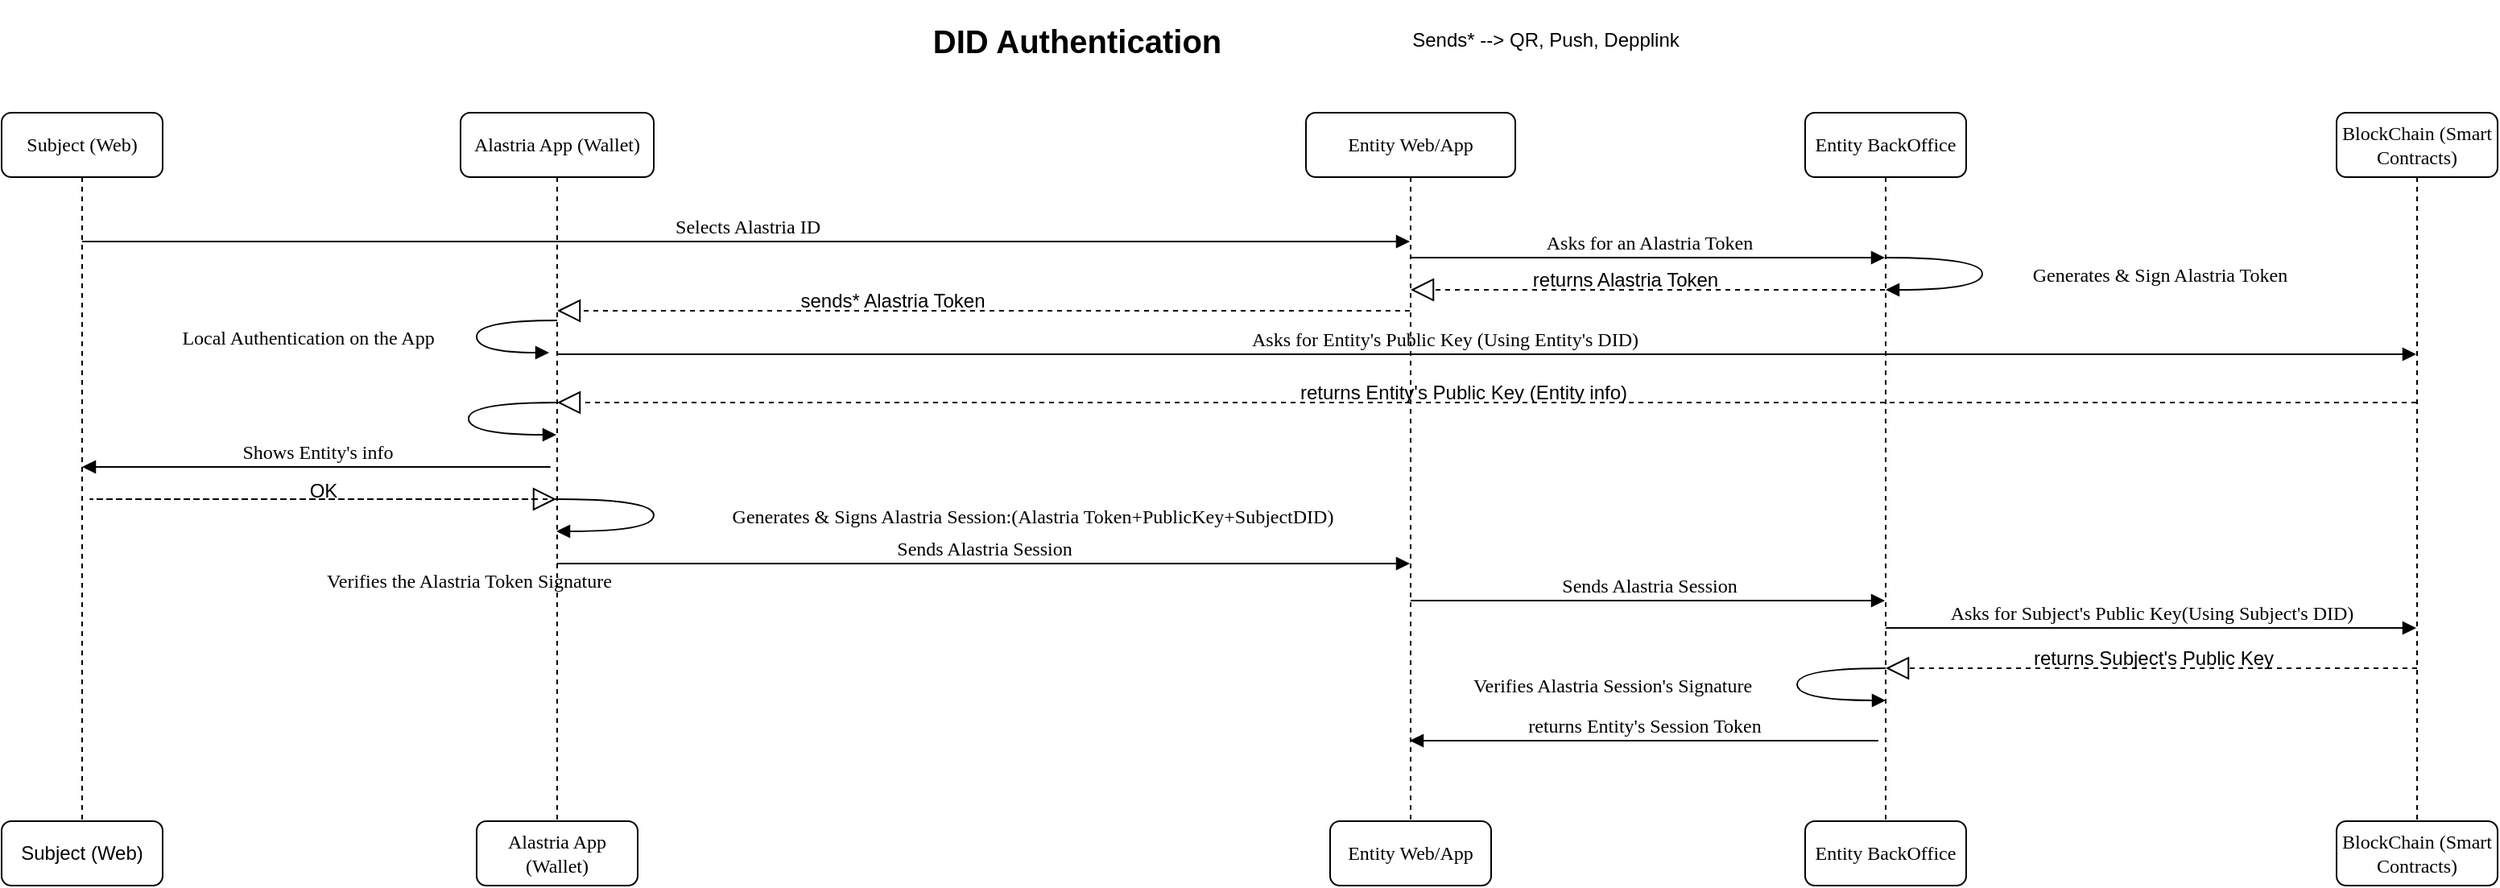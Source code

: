 <mxfile pages="5" version="11.2.8" type="device"><diagram name="DID Authentication" id="13e1069c-82ec-6db2-03f1-153e76fe0fe0"><mxGraphModel dx="1422" dy="762" grid="1" gridSize="10" guides="1" tooltips="1" connect="1" arrows="1" fold="1" page="1" pageScale="1" pageWidth="1100" pageHeight="850" background="#ffffff" math="0" shadow="0"><root><mxCell id="0"/><mxCell id="1" parent="0"/><mxCell id="7baba1c4bc27f4b0-8" value="Subject (Web)" style="shape=umlLifeline;perimeter=lifelinePerimeter;whiteSpace=wrap;html=1;container=1;collapsible=0;recursiveResize=0;outlineConnect=0;rounded=1;shadow=0;comic=0;labelBackgroundColor=none;strokeColor=#000000;strokeWidth=1;fillColor=#FFFFFF;fontFamily=Verdana;fontSize=12;fontColor=#000000;align=center;" parent="1" vertex="1"><mxGeometry x="100" y="80" width="100" height="440" as="geometry"/></mxCell><mxCell id="7baba1c4bc27f4b0-23" value="Asks for Entity's Public Key (Using Entity's DID)" style="html=1;verticalAlign=bottom;endArrow=block;labelBackgroundColor=none;fontFamily=Verdana;fontSize=12;" parent="1" source="7baba1c4bc27f4b0-2" target="eTmq1bHh71iV_q4jaD_C-1" edge="1"><mxGeometry x="-0.046" relative="1" as="geometry"><mxPoint x="441" y="430.96" as="sourcePoint"/><mxPoint x="870" y="409.5" as="targetPoint"/><Array as="points"><mxPoint x="550" y="230"/></Array><mxPoint as="offset"/></mxGeometry></mxCell><mxCell id="RL0Ny1xytY4YR4Ew9jv3-1" value="Subject (Web)" style="rounded=1;whiteSpace=wrap;html=1;" parent="1" vertex="1"><mxGeometry x="100" y="520" width="100" height="40" as="geometry"/></mxCell><mxCell id="RL0Ny1xytY4YR4Ew9jv3-2" value="&lt;span style=&quot;font-family: &amp;#34;verdana&amp;#34;&quot;&gt;Alastria App (Wallet)&lt;/span&gt;" style="rounded=1;whiteSpace=wrap;html=1;" parent="1" vertex="1"><mxGeometry x="395" y="520" width="100" height="40" as="geometry"/></mxCell><mxCell id="RL0Ny1xytY4YR4Ew9jv3-3" value="&lt;span style=&quot;font-family: &amp;#34;verdana&amp;#34;&quot;&gt;Entity Web/App&lt;/span&gt;" style="rounded=1;whiteSpace=wrap;html=1;" parent="1" vertex="1"><mxGeometry x="925" y="520" width="100" height="40" as="geometry"/></mxCell><mxCell id="RL0Ny1xytY4YR4Ew9jv3-4" value="&lt;span style=&quot;font-family: &amp;#34;verdana&amp;#34;&quot;&gt;Entity BackOffice&lt;/span&gt;" style="rounded=1;whiteSpace=wrap;html=1;" parent="1" vertex="1"><mxGeometry x="1220" y="520" width="100" height="40" as="geometry"/></mxCell><mxCell id="RL0Ny1xytY4YR4Ew9jv3-5" value="Selects Alastria ID" style="html=1;verticalAlign=bottom;endArrow=block;labelBackgroundColor=none;fontFamily=Verdana;fontSize=12;edgeStyle=elbowEdgeStyle;elbow=vertical;" parent="1" target="7baba1c4bc27f4b0-3" edge="1"><mxGeometry relative="1" as="geometry"><mxPoint x="150" y="160" as="sourcePoint"/><mxPoint x="290" y="140" as="targetPoint"/><Array as="points"><mxPoint x="200" y="160"/><mxPoint x="220" y="140"/></Array></mxGeometry></mxCell><mxCell id="RL0Ny1xytY4YR4Ew9jv3-8" value="Local Authentication on the App" style="html=1;verticalAlign=bottom;endArrow=block;labelBackgroundColor=none;fontFamily=Verdana;fontSize=12;elbow=vertical;edgeStyle=orthogonalEdgeStyle;curved=1;" parent="1" edge="1"><mxGeometry x="0.217" y="-105" relative="1" as="geometry"><mxPoint x="445" y="209" as="sourcePoint"/><mxPoint x="440" y="229" as="targetPoint"/><Array as="points"><mxPoint x="395" y="209"/><mxPoint x="395" y="229"/></Array><mxPoint x="-105" y="-105" as="offset"/></mxGeometry></mxCell><mxCell id="RL0Ny1xytY4YR4Ew9jv3-9" value="Verifies the Alastria Token Signature" style="html=1;verticalAlign=bottom;endArrow=block;labelBackgroundColor=none;fontFamily=Verdana;fontSize=12;elbow=vertical;edgeStyle=orthogonalEdgeStyle;curved=1;exitX=0.495;exitY=0.241;exitDx=0;exitDy=0;exitPerimeter=0;" parent="1" edge="1"><mxGeometry x="0.154" y="110" relative="1" as="geometry"><mxPoint x="445" y="260" as="sourcePoint"/><mxPoint x="444.5" y="280" as="targetPoint"/><Array as="points"><mxPoint x="390" y="260"/><mxPoint x="390" y="280"/></Array><mxPoint x="-110" y="100" as="offset"/></mxGeometry></mxCell><mxCell id="RL0Ny1xytY4YR4Ew9jv3-10" value="Generates &amp;amp; Signs Alastria Session:(Alastria Token+PublicKey+SubjectDID)" style="html=1;verticalAlign=bottom;endArrow=block;labelBackgroundColor=none;fontFamily=Verdana;fontSize=12;elbow=vertical;edgeStyle=orthogonalEdgeStyle;curved=1;exitX=0.495;exitY=0.241;exitDx=0;exitDy=0;exitPerimeter=0;" parent="1" edge="1"><mxGeometry x="0.143" y="-235" relative="1" as="geometry"><mxPoint x="445" y="320" as="sourcePoint"/><mxPoint x="444.5" y="340" as="targetPoint"/><Array as="points"><mxPoint x="505" y="320"/><mxPoint x="505" y="340"/></Array><mxPoint x="235" y="235" as="offset"/></mxGeometry></mxCell><mxCell id="7baba1c4bc27f4b0-4" value="Entity BackOffice" style="shape=umlLifeline;perimeter=lifelinePerimeter;whiteSpace=wrap;html=1;container=1;collapsible=0;recursiveResize=0;outlineConnect=0;rounded=1;shadow=0;comic=0;labelBackgroundColor=none;strokeColor=#000000;strokeWidth=1;fillColor=#FFFFFF;fontFamily=Verdana;fontSize=12;fontColor=#000000;align=center;" parent="1" vertex="1"><mxGeometry x="1220" y="80" width="100" height="440" as="geometry"/></mxCell><mxCell id="7baba1c4bc27f4b0-2" value="Alastria App (Wallet)" style="shape=umlLifeline;perimeter=lifelinePerimeter;whiteSpace=wrap;html=1;container=1;collapsible=0;recursiveResize=0;outlineConnect=0;rounded=1;shadow=0;comic=0;labelBackgroundColor=none;strokeColor=#000000;strokeWidth=1;fillColor=#FFFFFF;fontFamily=Verdana;fontSize=12;fontColor=#000000;align=center;" parent="1" vertex="1"><mxGeometry x="385" y="80" width="120" height="440" as="geometry"/></mxCell><mxCell id="7baba1c4bc27f4b0-3" value="Entity Web/App" style="shape=umlLifeline;perimeter=lifelinePerimeter;whiteSpace=wrap;html=1;container=1;collapsible=0;recursiveResize=0;outlineConnect=0;rounded=1;shadow=0;comic=0;labelBackgroundColor=none;strokeColor=#000000;strokeWidth=1;fillColor=#FFFFFF;fontFamily=Verdana;fontSize=12;fontColor=#000000;align=center;" parent="1" vertex="1"><mxGeometry x="910" y="80" width="130" height="440" as="geometry"/></mxCell><mxCell id="eTmq1bHh71iV_q4jaD_C-1" value="BlockChain (Smart Contracts)" style="shape=umlLifeline;perimeter=lifelinePerimeter;whiteSpace=wrap;html=1;container=1;collapsible=0;recursiveResize=0;outlineConnect=0;rounded=1;shadow=0;comic=0;labelBackgroundColor=none;strokeColor=#000000;strokeWidth=1;fillColor=#FFFFFF;fontFamily=Verdana;fontSize=12;fontColor=#000000;align=center;" vertex="1" parent="1"><mxGeometry x="1550" y="80" width="100" height="440" as="geometry"/></mxCell><mxCell id="eTmq1bHh71iV_q4jaD_C-2" value="Asks for an Alastria Token" style="html=1;verticalAlign=bottom;endArrow=block;labelBackgroundColor=none;fontFamily=Verdana;fontSize=12;" edge="1" parent="1" source="7baba1c4bc27f4b0-3" target="7baba1c4bc27f4b0-4"><mxGeometry relative="1" as="geometry"><mxPoint x="854.5" y="200" as="sourcePoint"/><mxPoint x="150" y="200" as="targetPoint"/><Array as="points"><mxPoint x="1000" y="170"/></Array></mxGeometry></mxCell><mxCell id="eTmq1bHh71iV_q4jaD_C-4" value="Generates &amp;amp; Sign Alastria Token" style="html=1;verticalAlign=bottom;endArrow=block;labelBackgroundColor=none;fontFamily=Verdana;fontSize=12;elbow=vertical;edgeStyle=orthogonalEdgeStyle;curved=1;exitX=0.495;exitY=0.241;exitDx=0;exitDy=0;exitPerimeter=0;" edge="1" parent="1"><mxGeometry x="0.143" y="-110" relative="1" as="geometry"><mxPoint x="1270" y="170" as="sourcePoint"/><mxPoint x="1270" y="190" as="targetPoint"/><Array as="points"><mxPoint x="1330" y="170"/><mxPoint x="1330" y="190"/></Array><mxPoint x="110" y="110" as="offset"/></mxGeometry></mxCell><mxCell id="eTmq1bHh71iV_q4jaD_C-5" value="&lt;span style=&quot;font-family: &amp;#34;verdana&amp;#34;&quot;&gt;BlockChain (Smart Contracts)&lt;/span&gt;" style="rounded=1;whiteSpace=wrap;html=1;" vertex="1" parent="1"><mxGeometry x="1550" y="520" width="100" height="40" as="geometry"/></mxCell><mxCell id="eTmq1bHh71iV_q4jaD_C-12" value="" style="group" vertex="1" connectable="0" parent="1"><mxGeometry x="604" y="183" width="89.5" height="26" as="geometry"/></mxCell><mxCell id="eTmq1bHh71iV_q4jaD_C-14" value="sends* Alastria Token" style="text;align=center;fontStyle=0;verticalAlign=middle;spacingLeft=3;spacingRight=3;strokeColor=none;rotatable=0;points=[[0,0.5],[1,0.5]];portConstraint=eastwest;" vertex="1" parent="eTmq1bHh71iV_q4jaD_C-12"><mxGeometry x="9.5" width="80" height="26" as="geometry"/></mxCell><mxCell id="eTmq1bHh71iV_q4jaD_C-13" value="" style="endArrow=block;dashed=1;endFill=0;endSize=12;html=1;" edge="1" parent="1" source="7baba1c4bc27f4b0-3" target="7baba1c4bc27f4b0-2"><mxGeometry width="160" relative="1" as="geometry"><mxPoint x="819.5" y="203" as="sourcePoint"/><mxPoint x="534.5" y="203" as="targetPoint"/><Array as="points"><mxPoint x="640" y="203"/></Array></mxGeometry></mxCell><mxCell id="eTmq1bHh71iV_q4jaD_C-17" value="" style="endArrow=block;dashed=1;endFill=0;endSize=12;html=1;" edge="1" parent="1" source="eTmq1bHh71iV_q4jaD_C-1" target="7baba1c4bc27f4b0-2"><mxGeometry width="160" relative="1" as="geometry"><mxPoint x="1460" y="360" as="sourcePoint"/><mxPoint x="1050" y="360" as="targetPoint"/><Array as="points"><mxPoint x="1530" y="260"/><mxPoint x="1440" y="260"/><mxPoint x="1220" y="260"/></Array></mxGeometry></mxCell><mxCell id="eTmq1bHh71iV_q4jaD_C-25" value="returns Entity's Public Key (Entity info)" style="text;align=center;fontStyle=0;verticalAlign=middle;spacingLeft=3;spacingRight=3;strokeColor=none;rotatable=0;points=[[0,0.5],[1,0.5]];portConstraint=eastwest;" vertex="1" parent="1"><mxGeometry x="968" y="240" width="80" height="26" as="geometry"/></mxCell><mxCell id="eTmq1bHh71iV_q4jaD_C-26" value="Shows Entity's info" style="html=1;verticalAlign=bottom;endArrow=block;labelBackgroundColor=none;fontFamily=Verdana;fontSize=12;" edge="1" parent="1"><mxGeometry x="0.503" relative="1" as="geometry"><mxPoint x="155.5" y="300" as="sourcePoint"/><mxPoint x="150" y="300" as="targetPoint"/><Array as="points"><mxPoint x="171" y="300"/><mxPoint x="445.5" y="300"/></Array><mxPoint as="offset"/></mxGeometry></mxCell><mxCell id="eTmq1bHh71iV_q4jaD_C-27" value="" style="endArrow=block;dashed=1;endFill=0;endSize=12;html=1;" edge="1" parent="1" target="7baba1c4bc27f4b0-2"><mxGeometry width="160" relative="1" as="geometry"><mxPoint x="445" y="320" as="sourcePoint"/><mxPoint x="150" y="450" as="targetPoint"/><Array as="points"><mxPoint x="150" y="320"/></Array></mxGeometry></mxCell><mxCell id="eTmq1bHh71iV_q4jaD_C-28" value="OK" style="text;align=center;fontStyle=0;verticalAlign=middle;spacingLeft=3;spacingRight=3;strokeColor=none;rotatable=0;points=[[0,0.5],[1,0.5]];portConstraint=eastwest;" vertex="1" parent="1"><mxGeometry x="260" y="301" width="80" height="26" as="geometry"/></mxCell><mxCell id="eTmq1bHh71iV_q4jaD_C-10" value="" style="group" vertex="1" connectable="0" parent="1"><mxGeometry x="1059" y="170" width="89.5" height="26" as="geometry"/></mxCell><mxCell id="eTmq1bHh71iV_q4jaD_C-9" value="returns Alastria Token" style="text;align=center;fontStyle=0;verticalAlign=middle;spacingLeft=3;spacingRight=3;strokeColor=none;rotatable=0;points=[[0,0.5],[1,0.5]];portConstraint=eastwest;" vertex="1" parent="eTmq1bHh71iV_q4jaD_C-10"><mxGeometry x="9.5" width="80" height="26" as="geometry"/></mxCell><mxCell id="eTmq1bHh71iV_q4jaD_C-6" value="" style="endArrow=block;dashed=1;endFill=0;endSize=12;html=1;" edge="1" parent="1" source="7baba1c4bc27f4b0-4" target="7baba1c4bc27f4b0-3"><mxGeometry width="160" relative="1" as="geometry"><mxPoint x="1209" y="190" as="sourcePoint"/><mxPoint x="953.5" y="190" as="targetPoint"/><Array as="points"><mxPoint x="1059" y="190"/></Array></mxGeometry></mxCell><mxCell id="eTmq1bHh71iV_q4jaD_C-30" value="Sends Alastria Session" style="html=1;verticalAlign=bottom;endArrow=block;labelBackgroundColor=none;fontFamily=Verdana;fontSize=12;" edge="1" parent="1" target="7baba1c4bc27f4b0-3"><mxGeometry relative="1" as="geometry"><mxPoint x="445" y="360" as="sourcePoint"/><mxPoint x="710" y="360" as="targetPoint"/><Array as="points"><mxPoint x="470.5" y="360"/></Array></mxGeometry></mxCell><mxCell id="eTmq1bHh71iV_q4jaD_C-31" value="Sends Alastria Session" style="html=1;verticalAlign=bottom;endArrow=block;labelBackgroundColor=none;fontFamily=Verdana;fontSize=12;" edge="1" parent="1" target="7baba1c4bc27f4b0-4"><mxGeometry relative="1" as="geometry"><mxPoint x="975" y="383" as="sourcePoint"/><mxPoint x="1239.5" y="383" as="targetPoint"/><Array as="points"><mxPoint x="1000.5" y="383"/></Array></mxGeometry></mxCell><mxCell id="eTmq1bHh71iV_q4jaD_C-32" value="&lt;b&gt;&lt;font style=&quot;font-size: 20px&quot;&gt;DID Authentication&lt;/font&gt;&lt;/b&gt;" style="text;html=1;strokeColor=none;fillColor=none;align=center;verticalAlign=middle;whiteSpace=wrap;rounded=0;" vertex="1" parent="1"><mxGeometry x="660" y="10" width="216" height="50" as="geometry"/></mxCell><mxCell id="eTmq1bHh71iV_q4jaD_C-34" value="Asks for Subject's Public Key(Using Subject's DID)" style="html=1;verticalAlign=bottom;endArrow=block;labelBackgroundColor=none;fontFamily=Verdana;fontSize=12;" edge="1" parent="1" target="eTmq1bHh71iV_q4jaD_C-1"><mxGeometry relative="1" as="geometry"><mxPoint x="1270" y="400" as="sourcePoint"/><mxPoint x="1504.5" y="400" as="targetPoint"/><Array as="points"/></mxGeometry></mxCell><mxCell id="eTmq1bHh71iV_q4jaD_C-35" value="" style="endArrow=block;dashed=1;endFill=0;endSize=12;html=1;" edge="1" parent="1" target="7baba1c4bc27f4b0-4"><mxGeometry width="160" relative="1" as="geometry"><mxPoint x="1600" y="425" as="sourcePoint"/><mxPoint x="1340" y="425" as="targetPoint"/><Array as="points"><mxPoint x="1424.5" y="425"/></Array></mxGeometry></mxCell><mxCell id="eTmq1bHh71iV_q4jaD_C-36" value="" style="group" vertex="1" connectable="0" parent="1"><mxGeometry x="1387" y="405" width="89.5" height="26" as="geometry"/></mxCell><mxCell id="eTmq1bHh71iV_q4jaD_C-37" value="returns Subject's Public Key" style="text;align=center;fontStyle=0;verticalAlign=middle;spacingLeft=3;spacingRight=3;strokeColor=none;rotatable=0;points=[[0,0.5],[1,0.5]];portConstraint=eastwest;" vertex="1" parent="eTmq1bHh71iV_q4jaD_C-36"><mxGeometry x="9.5" width="80" height="26" as="geometry"/></mxCell><mxCell id="eTmq1bHh71iV_q4jaD_C-38" value="Verifies Alastria Session's Signature" style="html=1;verticalAlign=bottom;endArrow=block;labelBackgroundColor=none;fontFamily=Verdana;fontSize=12;elbow=vertical;edgeStyle=orthogonalEdgeStyle;curved=1;exitX=0.495;exitY=0.241;exitDx=0;exitDy=0;exitPerimeter=0;" edge="1" parent="1"><mxGeometry x="0.154" y="-115" relative="1" as="geometry"><mxPoint x="1270" y="425" as="sourcePoint"/><mxPoint x="1270" y="445" as="targetPoint"/><Array as="points"><mxPoint x="1215" y="425"/><mxPoint x="1215" y="445"/></Array><mxPoint x="-115" y="-115" as="offset"/></mxGeometry></mxCell><mxCell id="eTmq1bHh71iV_q4jaD_C-39" value="returns Entity's Session Token" style="html=1;verticalAlign=bottom;endArrow=block;labelBackgroundColor=none;fontFamily=Verdana;fontSize=12;" edge="1" parent="1"><mxGeometry x="0.503" relative="1" as="geometry"><mxPoint x="980" y="470" as="sourcePoint"/><mxPoint x="974.5" y="470" as="targetPoint"/><Array as="points"><mxPoint x="995.5" y="470"/><mxPoint x="1270" y="470"/></Array><mxPoint as="offset"/></mxGeometry></mxCell><mxCell id="eTmq1bHh71iV_q4jaD_C-40" value="Sends* --&amp;gt; QR, Push, Depplink" style="text;html=1;strokeColor=none;fillColor=none;align=center;verticalAlign=middle;whiteSpace=wrap;rounded=0;" vertex="1" parent="1"><mxGeometry x="954" y="25" width="210" height="20" as="geometry"/></mxCell></root></mxGraphModel></diagram><diagram id="QtC-qhkj8hBgBsLBScyJ" name="Linkage"><mxGraphModel dx="1422" dy="762" grid="1" gridSize="10" guides="1" tooltips="1" connect="1" arrows="1" fold="1" page="1" pageScale="1" pageWidth="827" pageHeight="1169" math="0" shadow="0"><root><mxCell id="vVeXSQtpKNkf98RyiDeK-0"/><mxCell id="vVeXSQtpKNkf98RyiDeK-1" parent="vVeXSQtpKNkf98RyiDeK-0"/><mxCell id="9rwEB-_0896VWGgOwcao-0" value="Subject (Web)" style="shape=umlLifeline;perimeter=lifelinePerimeter;whiteSpace=wrap;html=1;container=1;collapsible=0;recursiveResize=0;outlineConnect=0;rounded=1;shadow=0;comic=0;labelBackgroundColor=none;strokeColor=#000000;strokeWidth=1;fillColor=#FFFFFF;fontFamily=Verdana;fontSize=12;fontColor=#000000;align=center;" vertex="1" parent="vVeXSQtpKNkf98RyiDeK-1"><mxGeometry x="100" y="80" width="100" height="280" as="geometry"/></mxCell><mxCell id="BH5X-6IFxeCM_79mvLkR-0" value="Alastria App (Wallet)" style="shape=umlLifeline;perimeter=lifelinePerimeter;whiteSpace=wrap;html=1;container=1;collapsible=0;recursiveResize=0;outlineConnect=0;rounded=1;shadow=0;comic=0;labelBackgroundColor=none;strokeColor=#000000;strokeWidth=1;fillColor=#FFFFFF;fontFamily=Verdana;fontSize=12;fontColor=#000000;align=center;" vertex="1" parent="vVeXSQtpKNkf98RyiDeK-1"><mxGeometry x="385" y="80" width="120" height="280" as="geometry"/></mxCell><mxCell id="6IRpJ3hS2qFT2oYswlaE-0" value="Entity Web/App" style="shape=umlLifeline;perimeter=lifelinePerimeter;whiteSpace=wrap;html=1;container=1;collapsible=0;recursiveResize=0;outlineConnect=0;rounded=1;shadow=0;comic=0;labelBackgroundColor=none;strokeColor=#000000;strokeWidth=1;fillColor=#FFFFFF;fontFamily=Verdana;fontSize=12;fontColor=#000000;align=center;" vertex="1" parent="vVeXSQtpKNkf98RyiDeK-1"><mxGeometry x="690" y="80" width="130" height="280" as="geometry"/></mxCell><mxCell id="awIdofmuh6InG5GCu0Xu-0" value="Entity BackOffice" style="shape=umlLifeline;perimeter=lifelinePerimeter;whiteSpace=wrap;html=1;container=1;collapsible=0;recursiveResize=0;outlineConnect=0;rounded=1;shadow=0;comic=0;labelBackgroundColor=none;strokeColor=#000000;strokeWidth=1;fillColor=#FFFFFF;fontFamily=Verdana;fontSize=12;fontColor=#000000;align=center;" vertex="1" parent="vVeXSQtpKNkf98RyiDeK-1"><mxGeometry x="1050" y="80" width="100" height="280" as="geometry"/></mxCell><mxCell id="Z1nrs7QWLN6HmsQ31ULw-0" value="BlockChain (Smart Contracts)" style="shape=umlLifeline;perimeter=lifelinePerimeter;whiteSpace=wrap;html=1;container=1;collapsible=0;recursiveResize=0;outlineConnect=0;rounded=1;shadow=0;comic=0;labelBackgroundColor=none;strokeColor=#000000;strokeWidth=1;fillColor=#FFFFFF;fontFamily=Verdana;fontSize=12;fontColor=#000000;align=center;" vertex="1" parent="vVeXSQtpKNkf98RyiDeK-1"><mxGeometry x="1390" y="80" width="100" height="280" as="geometry"/></mxCell><mxCell id="Rpu59JphtnPdb1KY6Kl8-0" value="Subject (Web)" style="rounded=1;whiteSpace=wrap;html=1;" vertex="1" parent="vVeXSQtpKNkf98RyiDeK-1"><mxGeometry x="100" y="360" width="100" height="40" as="geometry"/></mxCell><mxCell id="Rpu59JphtnPdb1KY6Kl8-1" value="&lt;span style=&quot;font-family: &amp;#34;verdana&amp;#34;&quot;&gt;Alastria App (Wallet)&lt;/span&gt;" style="rounded=1;whiteSpace=wrap;html=1;" vertex="1" parent="vVeXSQtpKNkf98RyiDeK-1"><mxGeometry x="395" y="360" width="100" height="40" as="geometry"/></mxCell><mxCell id="Rpu59JphtnPdb1KY6Kl8-2" value="&lt;span style=&quot;font-family: &amp;#34;verdana&amp;#34;&quot;&gt;Entity Web/App&lt;/span&gt;" style="rounded=1;whiteSpace=wrap;html=1;" vertex="1" parent="vVeXSQtpKNkf98RyiDeK-1"><mxGeometry x="705" y="360" width="100" height="40" as="geometry"/></mxCell><mxCell id="Rpu59JphtnPdb1KY6Kl8-3" value="&lt;span style=&quot;font-family: &amp;#34;verdana&amp;#34;&quot;&gt;Entity BackOffice&lt;/span&gt;" style="rounded=1;whiteSpace=wrap;html=1;" vertex="1" parent="vVeXSQtpKNkf98RyiDeK-1"><mxGeometry x="1050" y="360" width="100" height="40" as="geometry"/></mxCell><mxCell id="Rpu59JphtnPdb1KY6Kl8-4" value="&lt;span style=&quot;font-family: &amp;#34;verdana&amp;#34;&quot;&gt;BlockChain (Smart Contracts)&lt;/span&gt;" style="rounded=1;whiteSpace=wrap;html=1;" vertex="1" parent="vVeXSQtpKNkf98RyiDeK-1"><mxGeometry x="1390" y="360" width="100" height="40" as="geometry"/></mxCell><mxCell id="KGPZ6Xihl6ZC6ui1yXya-0" value="" style="endArrow=none;dashed=1;html=1;" edge="1" parent="vVeXSQtpKNkf98RyiDeK-1"><mxGeometry width="50" height="50" relative="1" as="geometry"><mxPoint x="130" y="151" as="sourcePoint"/><mxPoint x="1480" y="151" as="targetPoint"/><Array as="points"><mxPoint x="150" y="151"/></Array></mxGeometry></mxCell><mxCell id="KGPZ6Xihl6ZC6ui1yXya-2" value="Starts with DID Authentication" style="text;html=1;strokeColor=none;fillColor=none;align=center;verticalAlign=middle;whiteSpace=wrap;rounded=0;" vertex="1" parent="vVeXSQtpKNkf98RyiDeK-1"><mxGeometry x="20" y="120" width="110" height="60" as="geometry"/></mxCell><mxCell id="Nj9XkisCLsGIzgNq0mIJ-0" value="Asks Legacy Authentication" style="html=1;verticalAlign=bottom;endArrow=block;labelBackgroundColor=none;fontFamily=Verdana;fontSize=12;" edge="1" parent="vVeXSQtpKNkf98RyiDeK-1" target="9rwEB-_0896VWGgOwcao-0"><mxGeometry x="0.246" relative="1" as="geometry"><mxPoint x="685" y="190" as="sourcePoint"/><mxPoint x="679.5" y="190" as="targetPoint"/><Array as="points"><mxPoint x="700.5" y="190"/><mxPoint x="760" y="190"/></Array><mxPoint as="offset"/></mxGeometry></mxCell><mxCell id="8dF12W5kUOQrfeXexA55-0" value="" style="endArrow=block;dashed=1;endFill=0;endSize=12;html=1;" edge="1" parent="vVeXSQtpKNkf98RyiDeK-1" target="6IRpJ3hS2qFT2oYswlaE-0"><mxGeometry width="160" relative="1" as="geometry"><mxPoint x="445" y="220" as="sourcePoint"/><mxPoint x="444.5" y="220" as="targetPoint"/><Array as="points"><mxPoint x="150" y="220"/></Array></mxGeometry></mxCell><mxCell id="F0OmifuOQkKzHIGWrToR-0" value="Does Legacy Authentication" style="text;align=center;fontStyle=0;verticalAlign=middle;spacingLeft=3;spacingRight=3;strokeColor=none;rotatable=0;points=[[0,0.5],[1,0.5]];portConstraint=eastwest;" vertex="1" parent="vVeXSQtpKNkf98RyiDeK-1"><mxGeometry x="370" y="200" width="80" height="26" as="geometry"/></mxCell><mxCell id="F0OmifuOQkKzHIGWrToR-2" value="" style="endArrow=block;dashed=1;endFill=0;endSize=12;html=1;" edge="1" parent="vVeXSQtpKNkf98RyiDeK-1" target="awIdofmuh6InG5GCu0Xu-0"><mxGeometry width="160" relative="1" as="geometry"><mxPoint x="1050" y="240" as="sourcePoint"/><mxPoint x="1040" y="240" as="targetPoint"/><Array as="points"><mxPoint x="755" y="240"/></Array></mxGeometry></mxCell><mxCell id="F0OmifuOQkKzHIGWrToR-3" value="OK" style="text;align=center;fontStyle=0;verticalAlign=middle;spacingLeft=3;spacingRight=3;strokeColor=none;rotatable=0;points=[[0,0.5],[1,0.5]];portConstraint=eastwest;" vertex="1" parent="vVeXSQtpKNkf98RyiDeK-1"><mxGeometry x="895" y="219" width="80" height="26" as="geometry"/></mxCell><mxCell id="C1DhW_aMhWsxMkaP-a_b-0" value="Links Alastria ID with Legacy ID" style="html=1;verticalAlign=bottom;endArrow=block;labelBackgroundColor=none;fontFamily=Verdana;fontSize=12;elbow=vertical;edgeStyle=orthogonalEdgeStyle;curved=1;exitX=0.495;exitY=0.241;exitDx=0;exitDy=0;exitPerimeter=0;" edge="1" parent="vVeXSQtpKNkf98RyiDeK-1"><mxGeometry x="0.143" y="-110" relative="1" as="geometry"><mxPoint x="1100" y="245" as="sourcePoint"/><mxPoint x="1100" y="265" as="targetPoint"/><Array as="points"><mxPoint x="1160" y="245"/><mxPoint x="1160" y="265"/></Array><mxPoint x="110" y="110" as="offset"/></mxGeometry></mxCell><mxCell id="C1DhW_aMhWsxMkaP-a_b-1" value="" style="endArrow=block;dashed=1;endFill=0;endSize=12;html=1;" edge="1" parent="vVeXSQtpKNkf98RyiDeK-1"><mxGeometry width="160" relative="1" as="geometry"><mxPoint x="1100" y="265" as="sourcePoint"/><mxPoint x="754.5" y="265" as="targetPoint"/><Array as="points"><mxPoint x="1100" y="265"/><mxPoint x="1070" y="265"/><mxPoint x="1030" y="265"/></Array></mxGeometry></mxCell><mxCell id="C1DhW_aMhWsxMkaP-a_b-2" value="OK" style="text;align=center;fontStyle=0;verticalAlign=middle;spacingLeft=3;spacingRight=3;strokeColor=none;rotatable=0;points=[[0,0.5],[1,0.5]];portConstraint=eastwest;" vertex="1" parent="vVeXSQtpKNkf98RyiDeK-1"><mxGeometry x="895" y="247" width="80" height="26" as="geometry"/></mxCell><mxCell id="C1DhW_aMhWsxMkaP-a_b-3" value="" style="endArrow=block;dashed=1;endFill=0;endSize=12;html=1;" edge="1" parent="vVeXSQtpKNkf98RyiDeK-1" source="6IRpJ3hS2qFT2oYswlaE-0" target="9rwEB-_0896VWGgOwcao-0"><mxGeometry width="160" relative="1" as="geometry"><mxPoint x="930" y="290" as="sourcePoint"/><mxPoint x="679.5" y="290" as="targetPoint"/><Array as="points"><mxPoint x="690" y="290"/></Array></mxGeometry></mxCell><mxCell id="C1DhW_aMhWsxMkaP-a_b-4" value="OK" style="text;align=center;fontStyle=0;verticalAlign=middle;spacingLeft=3;spacingRight=3;strokeColor=none;rotatable=0;points=[[0,0.5],[1,0.5]];portConstraint=eastwest;" vertex="1" parent="vVeXSQtpKNkf98RyiDeK-1"><mxGeometry x="373" y="272" width="80" height="26" as="geometry"/></mxCell><mxCell id="l8zV9Xv8mYL0UmuQCHoy-0" value="&lt;b&gt;&lt;font style=&quot;font-size: 20px&quot;&gt;Linkage&lt;/font&gt;&lt;/b&gt;" style="text;html=1;strokeColor=none;fillColor=none;align=center;verticalAlign=middle;whiteSpace=wrap;rounded=0;" vertex="1" parent="vVeXSQtpKNkf98RyiDeK-1"><mxGeometry x="660" y="10" width="216" height="50" as="geometry"/></mxCell></root></mxGraphModel></diagram><diagram id="mlWCPf5v1kchnvjFn2H4" name="Credentials"><mxGraphModel dx="2249" dy="1931" grid="1" gridSize="10" guides="1" tooltips="1" connect="1" arrows="1" fold="1" page="1" pageScale="1" pageWidth="827" pageHeight="1169" math="0" shadow="0"><root><mxCell id="5X_Y6bJ8ZpFaaGlNh3Nu-0"/><mxCell id="5X_Y6bJ8ZpFaaGlNh3Nu-1" parent="5X_Y6bJ8ZpFaaGlNh3Nu-0"/><mxCell id="5X_Y6bJ8ZpFaaGlNh3Nu-2" value="Subject (Web)" style="shape=umlLifeline;perimeter=lifelinePerimeter;whiteSpace=wrap;html=1;container=1;collapsible=0;recursiveResize=0;outlineConnect=0;rounded=1;shadow=0;comic=0;labelBackgroundColor=none;strokeColor=#000000;strokeWidth=1;fillColor=#FFFFFF;fontFamily=Verdana;fontSize=12;fontColor=#000000;align=center;" vertex="1" parent="5X_Y6bJ8ZpFaaGlNh3Nu-1"><mxGeometry x="100" y="80" width="100" height="350" as="geometry"/></mxCell><mxCell id="5X_Y6bJ8ZpFaaGlNh3Nu-3" value="Alastria App (Wallet)" style="shape=umlLifeline;perimeter=lifelinePerimeter;whiteSpace=wrap;html=1;container=1;collapsible=0;recursiveResize=0;outlineConnect=0;rounded=1;shadow=0;comic=0;labelBackgroundColor=none;strokeColor=#000000;strokeWidth=1;fillColor=#FFFFFF;fontFamily=Verdana;fontSize=12;fontColor=#000000;align=center;" vertex="1" parent="5X_Y6bJ8ZpFaaGlNh3Nu-1"><mxGeometry x="385" y="80" width="120" height="350" as="geometry"/></mxCell><mxCell id="5X_Y6bJ8ZpFaaGlNh3Nu-4" value="Entity Web/App" style="shape=umlLifeline;perimeter=lifelinePerimeter;whiteSpace=wrap;html=1;container=1;collapsible=0;recursiveResize=0;outlineConnect=0;rounded=1;shadow=0;comic=0;labelBackgroundColor=none;strokeColor=#000000;strokeWidth=1;fillColor=#FFFFFF;fontFamily=Verdana;fontSize=12;fontColor=#000000;align=center;" vertex="1" parent="5X_Y6bJ8ZpFaaGlNh3Nu-1"><mxGeometry x="755" y="80" width="130" height="350" as="geometry"/></mxCell><mxCell id="5X_Y6bJ8ZpFaaGlNh3Nu-5" value="Entity BackOffice" style="shape=umlLifeline;perimeter=lifelinePerimeter;whiteSpace=wrap;html=1;container=1;collapsible=0;recursiveResize=0;outlineConnect=0;rounded=1;shadow=0;comic=0;labelBackgroundColor=none;strokeColor=#000000;strokeWidth=1;fillColor=#FFFFFF;fontFamily=Verdana;fontSize=12;fontColor=#000000;align=center;" vertex="1" parent="5X_Y6bJ8ZpFaaGlNh3Nu-1"><mxGeometry x="1050" y="80" width="100" height="350" as="geometry"/></mxCell><mxCell id="5X_Y6bJ8ZpFaaGlNh3Nu-6" value="BlockChain (Smart Contracts)" style="shape=umlLifeline;perimeter=lifelinePerimeter;whiteSpace=wrap;html=1;container=1;collapsible=0;recursiveResize=0;outlineConnect=0;rounded=1;shadow=0;comic=0;labelBackgroundColor=none;strokeColor=#000000;strokeWidth=1;fillColor=#FFFFFF;fontFamily=Verdana;fontSize=12;fontColor=#000000;align=center;" vertex="1" parent="5X_Y6bJ8ZpFaaGlNh3Nu-1"><mxGeometry x="1390" y="80" width="100" height="350" as="geometry"/></mxCell><mxCell id="5X_Y6bJ8ZpFaaGlNh3Nu-7" value="Subject (Web)" style="rounded=1;whiteSpace=wrap;html=1;" vertex="1" parent="5X_Y6bJ8ZpFaaGlNh3Nu-1"><mxGeometry x="100" y="430" width="100" height="40" as="geometry"/></mxCell><mxCell id="5X_Y6bJ8ZpFaaGlNh3Nu-8" value="&lt;span style=&quot;font-family: &amp;#34;verdana&amp;#34;&quot;&gt;Alastria App (Wallet)&lt;/span&gt;" style="rounded=1;whiteSpace=wrap;html=1;" vertex="1" parent="5X_Y6bJ8ZpFaaGlNh3Nu-1"><mxGeometry x="395" y="430" width="100" height="40" as="geometry"/></mxCell><mxCell id="5X_Y6bJ8ZpFaaGlNh3Nu-9" value="&lt;span style=&quot;font-family: &amp;#34;verdana&amp;#34;&quot;&gt;Entity Web/App&lt;/span&gt;" style="rounded=1;whiteSpace=wrap;html=1;" vertex="1" parent="5X_Y6bJ8ZpFaaGlNh3Nu-1"><mxGeometry x="768" y="430" width="100" height="40" as="geometry"/></mxCell><mxCell id="5X_Y6bJ8ZpFaaGlNh3Nu-10" value="&lt;span style=&quot;font-family: &amp;#34;verdana&amp;#34;&quot;&gt;Entity BackOffice&lt;/span&gt;" style="rounded=1;whiteSpace=wrap;html=1;" vertex="1" parent="5X_Y6bJ8ZpFaaGlNh3Nu-1"><mxGeometry x="1050" y="430" width="100" height="40" as="geometry"/></mxCell><mxCell id="5X_Y6bJ8ZpFaaGlNh3Nu-11" value="&lt;span style=&quot;font-family: &amp;#34;verdana&amp;#34;&quot;&gt;BlockChain (Smart Contracts)&lt;/span&gt;" style="rounded=1;whiteSpace=wrap;html=1;" vertex="1" parent="5X_Y6bJ8ZpFaaGlNh3Nu-1"><mxGeometry x="1390" y="430" width="100" height="40" as="geometry"/></mxCell><mxCell id="5X_Y6bJ8ZpFaaGlNh3Nu-12" value="" style="endArrow=none;dashed=1;html=1;" edge="1" parent="5X_Y6bJ8ZpFaaGlNh3Nu-1"><mxGeometry width="50" height="50" relative="1" as="geometry"><mxPoint x="130" y="151" as="sourcePoint"/><mxPoint x="1480" y="151" as="targetPoint"/><Array as="points"><mxPoint x="150" y="151"/></Array></mxGeometry></mxCell><mxCell id="5X_Y6bJ8ZpFaaGlNh3Nu-13" value="Starts with DID Authentication" style="text;html=1;strokeColor=none;fillColor=none;align=center;verticalAlign=middle;whiteSpace=wrap;rounded=0;" vertex="1" parent="5X_Y6bJ8ZpFaaGlNh3Nu-1"><mxGeometry x="20" y="120" width="110" height="60" as="geometry"/></mxCell><mxCell id="wFrzmZd1qwa1gYxgu2Q0-0" value="Ask/Select Credentials" style="html=1;verticalAlign=bottom;endArrow=block;labelBackgroundColor=none;fontFamily=Verdana;fontSize=12;" edge="1" parent="5X_Y6bJ8ZpFaaGlNh3Nu-1" source="5X_Y6bJ8ZpFaaGlNh3Nu-2"><mxGeometry x="0.805" y="-240" relative="1" as="geometry"><mxPoint x="685" y="190" as="sourcePoint"/><mxPoint x="820" y="190" as="targetPoint"/><Array as="points"><mxPoint x="700.5" y="190"/><mxPoint x="760" y="190"/><mxPoint x="820" y="190"/></Array><mxPoint x="-240" y="-240" as="offset"/></mxGeometry></mxCell><mxCell id="wFrzmZd1qwa1gYxgu2Q0-1" value="Require Credentials" style="html=1;verticalAlign=bottom;endArrow=block;labelBackgroundColor=none;fontFamily=Verdana;fontSize=12;" edge="1" parent="5X_Y6bJ8ZpFaaGlNh3Nu-1" source="5X_Y6bJ8ZpFaaGlNh3Nu-4"><mxGeometry x="0.016" relative="1" as="geometry"><mxPoint x="1100" y="200" as="sourcePoint"/><mxPoint x="1100" y="200" as="targetPoint"/><Array as="points"/><mxPoint x="1" as="offset"/></mxGeometry></mxCell><mxCell id="GTFjAEkZ4jlvZDXs8Pxg-0" value="Generate Signs Credentials" style="html=1;verticalAlign=bottom;endArrow=block;labelBackgroundColor=none;fontFamily=Verdana;fontSize=12;elbow=vertical;edgeStyle=orthogonalEdgeStyle;curved=1;exitX=0.495;exitY=0.241;exitDx=0;exitDy=0;exitPerimeter=0;" edge="1" parent="5X_Y6bJ8ZpFaaGlNh3Nu-1"><mxGeometry x="0.143" y="-90" relative="1" as="geometry"><mxPoint x="1100" y="200" as="sourcePoint"/><mxPoint x="1100" y="220" as="targetPoint"/><Array as="points"><mxPoint x="1160" y="200"/><mxPoint x="1160" y="220"/></Array><mxPoint x="90" y="90" as="offset"/></mxGeometry></mxCell><mxCell id="b-HrDnfZtuip6G9udJH3-0" value="" style="endArrow=block;dashed=1;endFill=0;endSize=12;html=1;" edge="1" parent="5X_Y6bJ8ZpFaaGlNh3Nu-1"><mxGeometry width="160" relative="1" as="geometry"><mxPoint x="1100.5" y="219" as="sourcePoint"/><mxPoint x="820" y="219" as="targetPoint"/><Array as="points"><mxPoint x="1100.5" y="219"/></Array></mxGeometry></mxCell><mxCell id="3g9mTh9kPXjL8hTsIHOG-0" value="Sends Credentials" style="text;align=center;fontStyle=0;verticalAlign=middle;spacingLeft=3;spacingRight=3;strokeColor=none;rotatable=0;points=[[0,0.5],[1,0.5]];portConstraint=eastwest;" vertex="1" parent="5X_Y6bJ8ZpFaaGlNh3Nu-1"><mxGeometry x="924" y="201" width="80" height="26" as="geometry"/></mxCell><mxCell id="3g9mTh9kPXjL8hTsIHOG-1" value="" style="endArrow=block;dashed=1;endFill=0;endSize=12;html=1;" edge="1" parent="5X_Y6bJ8ZpFaaGlNh3Nu-1" source="5X_Y6bJ8ZpFaaGlNh3Nu-4"><mxGeometry width="160" relative="1" as="geometry"><mxPoint x="754" y="231" as="sourcePoint"/><mxPoint x="444" y="231" as="targetPoint"/><Array as="points"/></mxGeometry></mxCell><mxCell id="3g9mTh9kPXjL8hTsIHOG-2" value="Sends* Verified Credentials" style="text;align=center;fontStyle=0;verticalAlign=middle;spacingLeft=3;spacingRight=3;strokeColor=none;rotatable=0;points=[[0,0.5],[1,0.5]];portConstraint=eastwest;" vertex="1" parent="5X_Y6bJ8ZpFaaGlNh3Nu-1"><mxGeometry x="557.5" y="211" width="80" height="26" as="geometry"/></mxCell><mxCell id="Y7NWA_On15rlUQzZAODj-0" value="Sends* --&amp;gt; QR, Push, Depplink" style="text;html=1;strokeColor=none;fillColor=none;align=center;verticalAlign=middle;whiteSpace=wrap;rounded=0;" vertex="1" parent="5X_Y6bJ8ZpFaaGlNh3Nu-1"><mxGeometry x="954" y="25" width="210" height="20" as="geometry"/></mxCell><mxCell id="5Iihvu06NCjre45vNW_2-0" value="&lt;b&gt;&lt;font style=&quot;font-size: 20px&quot;&gt;Credentials&lt;/font&gt;&lt;/b&gt;" style="text;html=1;strokeColor=none;fillColor=none;align=center;verticalAlign=middle;whiteSpace=wrap;rounded=0;" vertex="1" parent="5X_Y6bJ8ZpFaaGlNh3Nu-1"><mxGeometry x="660" y="10" width="216" height="50" as="geometry"/></mxCell><mxCell id="U_9kw5xea6bjSotp1wA5-0" value="Ask/Select Credentials" style="html=1;verticalAlign=bottom;endArrow=block;labelBackgroundColor=none;fontFamily=Verdana;fontSize=12;" edge="1" parent="5X_Y6bJ8ZpFaaGlNh3Nu-1" source="5X_Y6bJ8ZpFaaGlNh3Nu-3"><mxGeometry x="0.805" y="-240" relative="1" as="geometry"><mxPoint x="440" y="254" as="sourcePoint"/><mxPoint x="149.5" y="254" as="targetPoint"/><Array as="points"/><mxPoint x="-240" y="-240" as="offset"/></mxGeometry></mxCell><mxCell id="U_9kw5xea6bjSotp1wA5-1" value="Present Received Verified Credentials" style="text;align=center;fontStyle=0;verticalAlign=middle;spacingLeft=3;spacingRight=3;strokeColor=none;rotatable=0;points=[[0,0.5],[1,0.5]];portConstraint=eastwest;fontSize=12;" vertex="1" parent="5X_Y6bJ8ZpFaaGlNh3Nu-1"><mxGeometry x="252.5" y="235" width="80" height="26" as="geometry"/></mxCell><mxCell id="U_9kw5xea6bjSotp1wA5-2" value="&lt;font style=&quot;font-size: 12px&quot;&gt;Select Credentials&lt;/font&gt;" style="html=1;verticalAlign=bottom;endArrow=block;labelBackgroundColor=none;fontFamily=Verdana;fontSize=12;" edge="1" parent="5X_Y6bJ8ZpFaaGlNh3Nu-1"><mxGeometry x="0.013" relative="1" as="geometry"><mxPoint x="150" y="275" as="sourcePoint"/><mxPoint x="446" y="275" as="targetPoint"/><Array as="points"/><mxPoint as="offset"/></mxGeometry></mxCell><mxCell id="U_9kw5xea6bjSotp1wA5-4" value="Stores Selected Credential on Personal Repository" style="html=1;verticalAlign=bottom;endArrow=block;labelBackgroundColor=none;fontFamily=Verdana;fontSize=12;elbow=vertical;edgeStyle=orthogonalEdgeStyle;curved=1;exitX=0.495;exitY=0.241;exitDx=0;exitDy=0;exitPerimeter=0;" edge="1" parent="5X_Y6bJ8ZpFaaGlNh3Nu-1"><mxGeometry x="0.143" y="-155" relative="1" as="geometry"><mxPoint x="445" y="276" as="sourcePoint"/><mxPoint x="445" y="296" as="targetPoint"/><Array as="points"><mxPoint x="505" y="276"/><mxPoint x="505" y="296"/></Array><mxPoint x="155" y="155" as="offset"/></mxGeometry></mxCell><mxCell id="U_9kw5xea6bjSotp1wA5-5" value="Registered Credentials" style="html=1;verticalAlign=bottom;endArrow=block;labelBackgroundColor=none;fontFamily=Verdana;fontSize=12;" edge="1" parent="5X_Y6bJ8ZpFaaGlNh3Nu-1"><mxGeometry x="0.107" y="-46" relative="1" as="geometry"><mxPoint x="445" y="310" as="sourcePoint"/><mxPoint x="1440" y="310" as="targetPoint"/><Array as="points"><mxPoint x="996" y="310"/><mxPoint x="1055.5" y="310"/><mxPoint x="1440" y="310"/></Array><mxPoint x="-46" y="-46" as="offset"/></mxGeometry></mxCell><mxCell id="U_9kw5xea6bjSotp1wA5-6" value="" style="endArrow=block;dashed=1;endFill=0;endSize=12;html=1;" edge="1" parent="5X_Y6bJ8ZpFaaGlNh3Nu-1" target="5X_Y6bJ8ZpFaaGlNh3Nu-3"><mxGeometry width="160" relative="1" as="geometry"><mxPoint x="1440" y="330" as="sourcePoint"/><mxPoint x="1064.5" y="330" as="targetPoint"/><Array as="points"/></mxGeometry></mxCell><mxCell id="U_9kw5xea6bjSotp1wA5-7" value="OK" style="text;align=center;fontStyle=0;verticalAlign=middle;spacingLeft=3;spacingRight=3;strokeColor=none;rotatable=0;points=[[0,0.5],[1,0.5]];portConstraint=eastwest;" vertex="1" parent="5X_Y6bJ8ZpFaaGlNh3Nu-1"><mxGeometry x="900" y="310" width="80" height="26" as="geometry"/></mxCell><mxCell id="U_9kw5xea6bjSotp1wA5-8" value="Ask for Credential Status" style="html=1;verticalAlign=bottom;endArrow=block;labelBackgroundColor=none;fontFamily=Verdana;fontSize=12;" edge="1" parent="5X_Y6bJ8ZpFaaGlNh3Nu-1"><mxGeometry x="0.107" y="-46" relative="1" as="geometry"><mxPoint x="447" y="352" as="sourcePoint"/><mxPoint x="1442" y="352" as="targetPoint"/><Array as="points"><mxPoint x="998" y="352"/><mxPoint x="1057.5" y="352"/><mxPoint x="1442" y="352"/></Array><mxPoint x="-46" y="-46" as="offset"/></mxGeometry></mxCell><mxCell id="U_9kw5xea6bjSotp1wA5-9" value="" style="endArrow=block;dashed=1;endFill=0;endSize=12;html=1;" edge="1" parent="5X_Y6bJ8ZpFaaGlNh3Nu-1"><mxGeometry width="160" relative="1" as="geometry"><mxPoint x="1440" y="373" as="sourcePoint"/><mxPoint x="444.5" y="373" as="targetPoint"/><Array as="points"/></mxGeometry></mxCell><mxCell id="U_9kw5xea6bjSotp1wA5-10" value="Credential Status" style="text;align=center;fontStyle=0;verticalAlign=middle;spacingLeft=3;spacingRight=3;strokeColor=none;rotatable=0;points=[[0,0.5],[1,0.5]];portConstraint=eastwest;" vertex="1" parent="5X_Y6bJ8ZpFaaGlNh3Nu-1"><mxGeometry x="899" y="351" width="80" height="26" as="geometry"/></mxCell></root></mxGraphModel></diagram><diagram id="pRm6vHHUFciUunSKZzIL" name="Presentation"><mxGraphModel dx="1422" dy="762" grid="1" gridSize="10" guides="1" tooltips="1" connect="1" arrows="1" fold="1" page="1" pageScale="1" pageWidth="827" pageHeight="1169" math="0" shadow="0"><root><mxCell id="oqdclaxFQUUeigPgFjQH-0"/><mxCell id="oqdclaxFQUUeigPgFjQH-1" parent="oqdclaxFQUUeigPgFjQH-0"/><mxCell id="yE3RZkWgoH7WJhzDS--I-0" value="Subject (Web)" style="shape=umlLifeline;perimeter=lifelinePerimeter;whiteSpace=wrap;html=1;container=1;collapsible=0;recursiveResize=0;outlineConnect=0;rounded=1;shadow=0;comic=0;labelBackgroundColor=none;strokeColor=#000000;strokeWidth=1;fillColor=#FFFFFF;fontFamily=Verdana;fontSize=12;fontColor=#000000;align=center;" vertex="1" parent="oqdclaxFQUUeigPgFjQH-1"><mxGeometry x="100" y="80" width="100" height="350" as="geometry"/></mxCell><mxCell id="yE3RZkWgoH7WJhzDS--I-1" value="Alastria App (Wallet)" style="shape=umlLifeline;perimeter=lifelinePerimeter;whiteSpace=wrap;html=1;container=1;collapsible=0;recursiveResize=0;outlineConnect=0;rounded=1;shadow=0;comic=0;labelBackgroundColor=none;strokeColor=#000000;strokeWidth=1;fillColor=#FFFFFF;fontFamily=Verdana;fontSize=12;fontColor=#000000;align=center;" vertex="1" parent="oqdclaxFQUUeigPgFjQH-1"><mxGeometry x="385" y="80" width="120" height="390" as="geometry"/></mxCell><mxCell id="yE3RZkWgoH7WJhzDS--I-2" value="Entity Web/App" style="shape=umlLifeline;perimeter=lifelinePerimeter;whiteSpace=wrap;html=1;container=1;collapsible=0;recursiveResize=0;outlineConnect=0;rounded=1;shadow=0;comic=0;labelBackgroundColor=none;strokeColor=#000000;strokeWidth=1;fillColor=#FFFFFF;fontFamily=Verdana;fontSize=12;fontColor=#000000;align=center;" vertex="1" parent="oqdclaxFQUUeigPgFjQH-1"><mxGeometry x="755" y="80" width="130" height="390" as="geometry"/></mxCell><mxCell id="yE3RZkWgoH7WJhzDS--I-3" value="Entity BackOffice" style="shape=umlLifeline;perimeter=lifelinePerimeter;whiteSpace=wrap;html=1;container=1;collapsible=0;recursiveResize=0;outlineConnect=0;rounded=1;shadow=0;comic=0;labelBackgroundColor=none;strokeColor=#000000;strokeWidth=1;fillColor=#FFFFFF;fontFamily=Verdana;fontSize=12;fontColor=#000000;align=center;" vertex="1" parent="oqdclaxFQUUeigPgFjQH-1"><mxGeometry x="1050" y="80" width="100" height="390" as="geometry"/></mxCell><mxCell id="yE3RZkWgoH7WJhzDS--I-4" value="BlockChain (Smart Contracts)" style="shape=umlLifeline;perimeter=lifelinePerimeter;whiteSpace=wrap;html=1;container=1;collapsible=0;recursiveResize=0;outlineConnect=0;rounded=1;shadow=0;comic=0;labelBackgroundColor=none;strokeColor=#000000;strokeWidth=1;fillColor=#FFFFFF;fontFamily=Verdana;fontSize=12;fontColor=#000000;align=center;" vertex="1" parent="oqdclaxFQUUeigPgFjQH-1"><mxGeometry x="1390" y="80" width="100" height="390" as="geometry"/></mxCell><mxCell id="yE3RZkWgoH7WJhzDS--I-5" value="Subject (Web)" style="rounded=1;whiteSpace=wrap;html=1;" vertex="1" parent="oqdclaxFQUUeigPgFjQH-1"><mxGeometry x="100" y="430" width="100" height="40" as="geometry"/></mxCell><mxCell id="yE3RZkWgoH7WJhzDS--I-6" value="&lt;span style=&quot;font-family: &amp;#34;verdana&amp;#34;&quot;&gt;Alastria App (Wallet)&lt;/span&gt;" style="rounded=1;whiteSpace=wrap;html=1;" vertex="1" parent="oqdclaxFQUUeigPgFjQH-1"><mxGeometry x="395" y="470" width="100" height="40" as="geometry"/></mxCell><mxCell id="yE3RZkWgoH7WJhzDS--I-7" value="&lt;span style=&quot;font-family: &amp;#34;verdana&amp;#34;&quot;&gt;Entity Web/App&lt;/span&gt;" style="rounded=1;whiteSpace=wrap;html=1;" vertex="1" parent="oqdclaxFQUUeigPgFjQH-1"><mxGeometry x="770" y="470" width="100" height="40" as="geometry"/></mxCell><mxCell id="yE3RZkWgoH7WJhzDS--I-8" value="&lt;span style=&quot;font-family: &amp;#34;verdana&amp;#34;&quot;&gt;Entity BackOffice&lt;/span&gt;" style="rounded=1;whiteSpace=wrap;html=1;" vertex="1" parent="oqdclaxFQUUeigPgFjQH-1"><mxGeometry x="1050" y="470" width="100" height="40" as="geometry"/></mxCell><mxCell id="yE3RZkWgoH7WJhzDS--I-9" value="&lt;span style=&quot;font-family: &amp;#34;verdana&amp;#34;&quot;&gt;BlockChain (Smart Contracts)&lt;/span&gt;" style="rounded=1;whiteSpace=wrap;html=1;" vertex="1" parent="oqdclaxFQUUeigPgFjQH-1"><mxGeometry x="1390" y="470" width="100" height="40" as="geometry"/></mxCell><mxCell id="yE3RZkWgoH7WJhzDS--I-10" value="" style="endArrow=none;dashed=1;html=1;" edge="1" parent="oqdclaxFQUUeigPgFjQH-1"><mxGeometry width="50" height="50" relative="1" as="geometry"><mxPoint x="130" y="151" as="sourcePoint"/><mxPoint x="1480" y="151" as="targetPoint"/><Array as="points"><mxPoint x="150" y="151"/></Array></mxGeometry></mxCell><mxCell id="yE3RZkWgoH7WJhzDS--I-11" value="Starts with DID Authentication" style="text;html=1;strokeColor=none;fillColor=none;align=center;verticalAlign=middle;whiteSpace=wrap;rounded=0;" vertex="1" parent="oqdclaxFQUUeigPgFjQH-1"><mxGeometry x="20" y="120" width="110" height="60" as="geometry"/></mxCell><mxCell id="yE3RZkWgoH7WJhzDS--I-12" value="Sends* --&amp;gt; QR, Push, Depplink" style="text;html=1;strokeColor=none;fillColor=none;align=center;verticalAlign=middle;whiteSpace=wrap;rounded=0;" vertex="1" parent="oqdclaxFQUUeigPgFjQH-1"><mxGeometry x="954" y="25" width="210" height="20" as="geometry"/></mxCell><mxCell id="yE3RZkWgoH7WJhzDS--I-13" value="&lt;b&gt;&lt;font style=&quot;font-size: 20px&quot;&gt;Presentation&lt;/font&gt;&lt;/b&gt;" style="text;html=1;strokeColor=none;fillColor=none;align=center;verticalAlign=middle;whiteSpace=wrap;rounded=0;" vertex="1" parent="oqdclaxFQUUeigPgFjQH-1"><mxGeometry x="660" y="10" width="216" height="50" as="geometry"/></mxCell><mxCell id="a5FDEMhG_YmFZcl0qHUQ-0" value="User Ask for a Service" style="html=1;verticalAlign=bottom;endArrow=block;labelBackgroundColor=none;fontFamily=Verdana;fontSize=12;" edge="1" parent="oqdclaxFQUUeigPgFjQH-1"><mxGeometry x="0.643" y="-200" relative="1" as="geometry"><mxPoint x="149.5" y="174" as="sourcePoint"/><mxPoint x="820" y="174" as="targetPoint"/><Array as="points"><mxPoint x="700.5" y="174"/><mxPoint x="760" y="174"/><mxPoint x="820" y="174"/></Array><mxPoint x="-200" y="-200" as="offset"/></mxGeometry></mxCell><mxCell id="a5FDEMhG_YmFZcl0qHUQ-1" value="Require Data" style="html=1;verticalAlign=bottom;endArrow=block;labelBackgroundColor=none;fontFamily=Verdana;fontSize=12;" edge="1" parent="oqdclaxFQUUeigPgFjQH-1"><mxGeometry x="0.007" relative="1" as="geometry"><mxPoint x="819" y="190" as="sourcePoint"/><mxPoint x="1101" y="190" as="targetPoint"/><Array as="points"/><mxPoint as="offset"/></mxGeometry></mxCell><mxCell id="4-xHzNpuor_2XWtgYaQO-0" value="Generate Signs Presentation Request" style="html=1;verticalAlign=bottom;endArrow=block;labelBackgroundColor=none;fontFamily=Verdana;fontSize=12;elbow=vertical;edgeStyle=orthogonalEdgeStyle;curved=1;exitX=0.495;exitY=0.241;exitDx=0;exitDy=0;exitPerimeter=0;" edge="1" parent="oqdclaxFQUUeigPgFjQH-1"><mxGeometry x="0.143" y="-120" relative="1" as="geometry"><mxPoint x="1100" y="191" as="sourcePoint"/><mxPoint x="1100" y="211" as="targetPoint"/><Array as="points"><mxPoint x="1160" y="191"/><mxPoint x="1160" y="211"/></Array><mxPoint x="120" y="120" as="offset"/></mxGeometry></mxCell><mxCell id="4T-EAwVPi1AKfixKozzc-0" value="" style="endArrow=block;dashed=1;endFill=0;endSize=12;html=1;" edge="1" parent="oqdclaxFQUUeigPgFjQH-1"><mxGeometry width="160" relative="1" as="geometry"><mxPoint x="1100.5" y="211" as="sourcePoint"/><mxPoint x="820" y="211" as="targetPoint"/><Array as="points"><mxPoint x="1100.5" y="211"/></Array></mxGeometry></mxCell><mxCell id="QHndTO-A4WQhuxGzK0n6-0" value="Presentation Request" style="text;align=center;fontStyle=0;verticalAlign=middle;spacingLeft=3;spacingRight=3;strokeColor=none;rotatable=0;points=[[0,0.5],[1,0.5]];portConstraint=eastwest;" vertex="1" parent="oqdclaxFQUUeigPgFjQH-1"><mxGeometry x="914" y="192" width="80" height="26" as="geometry"/></mxCell><mxCell id="QHndTO-A4WQhuxGzK0n6-1" value="Sends* Presentation Request" style="html=1;verticalAlign=bottom;endArrow=block;labelBackgroundColor=none;fontFamily=Verdana;fontSize=12;" edge="1" parent="oqdclaxFQUUeigPgFjQH-1"><mxGeometry x="0.007" relative="1" as="geometry"><mxPoint x="819.5" y="226" as="sourcePoint"/><mxPoint x="444.5" y="226" as="targetPoint"/><Array as="points"/><mxPoint as="offset"/></mxGeometry></mxCell><mxCell id="QHndTO-A4WQhuxGzK0n6-2" value="Pre Select Credentials" style="html=1;verticalAlign=bottom;endArrow=block;labelBackgroundColor=none;fontFamily=Verdana;fontSize=12;elbow=vertical;edgeStyle=orthogonalEdgeStyle;curved=1;exitX=0.495;exitY=0.241;exitDx=0;exitDy=0;exitPerimeter=0;" edge="1" parent="oqdclaxFQUUeigPgFjQH-1"><mxGeometry x="0.154" y="-80" relative="1" as="geometry"><mxPoint x="445" y="226" as="sourcePoint"/><mxPoint x="445" y="246" as="targetPoint"/><Array as="points"><mxPoint x="390" y="226"/><mxPoint x="390" y="246"/></Array><mxPoint x="-80" y="-80" as="offset"/></mxGeometry></mxCell><mxCell id="QAGBIDlyUC44HNt-JwrW-0" value="Presentation Selection Credentials" style="html=1;verticalAlign=bottom;endArrow=block;labelBackgroundColor=none;fontFamily=Verdana;fontSize=12;" edge="1" parent="oqdclaxFQUUeigPgFjQH-1"><mxGeometry x="0.007" relative="1" as="geometry"><mxPoint x="445" y="263" as="sourcePoint"/><mxPoint x="150" y="263" as="targetPoint"/><Array as="points"/><mxPoint as="offset"/></mxGeometry></mxCell><mxCell id="uoZFrBjp5ZJRVAlZCWqH-0" value="" style="endArrow=block;dashed=1;endFill=0;endSize=12;html=1;" edge="1" parent="oqdclaxFQUUeigPgFjQH-1"><mxGeometry width="160" relative="1" as="geometry"><mxPoint x="445" y="282" as="sourcePoint"/><mxPoint x="444.5" y="282" as="targetPoint"/><Array as="points"><mxPoint x="150" y="282"/></Array></mxGeometry></mxCell><mxCell id="uoZFrBjp5ZJRVAlZCWqH-1" value="Select Credentials" style="text;align=center;fontStyle=0;verticalAlign=middle;spacingLeft=3;spacingRight=3;strokeColor=none;rotatable=0;points=[[0,0.5],[1,0.5]];portConstraint=eastwest;" vertex="1" parent="oqdclaxFQUUeigPgFjQH-1"><mxGeometry x="250" y="262" width="80" height="26" as="geometry"/></mxCell><mxCell id="uoZFrBjp5ZJRVAlZCWqH-2" value="Generate Sign Presentation" style="html=1;verticalAlign=bottom;endArrow=block;labelBackgroundColor=none;fontFamily=Verdana;fontSize=12;elbow=vertical;edgeStyle=orthogonalEdgeStyle;curved=1;exitX=0.495;exitY=0.241;exitDx=0;exitDy=0;exitPerimeter=0;" edge="1" parent="oqdclaxFQUUeigPgFjQH-1"><mxGeometry x="0.143" y="-85" relative="1" as="geometry"><mxPoint x="445" y="283" as="sourcePoint"/><mxPoint x="445" y="303" as="targetPoint"/><Array as="points"><mxPoint x="505" y="283"/><mxPoint x="505" y="303"/></Array><mxPoint x="85" y="82" as="offset"/></mxGeometry></mxCell><mxCell id="uoZFrBjp5ZJRVAlZCWqH-3" value="Send Presentation to Call Back" style="html=1;verticalAlign=bottom;endArrow=block;labelBackgroundColor=none;fontFamily=Verdana;fontSize=12;" edge="1" parent="oqdclaxFQUUeigPgFjQH-1" target="yE3RZkWgoH7WJhzDS--I-2"><mxGeometry x="0.007" relative="1" as="geometry"><mxPoint x="445" y="320" as="sourcePoint"/><mxPoint x="727" y="320" as="targetPoint"/><Array as="points"/><mxPoint as="offset"/></mxGeometry></mxCell><mxCell id="uoZFrBjp5ZJRVAlZCWqH-4" value="Registered Presentation" style="html=1;verticalAlign=bottom;endArrow=block;labelBackgroundColor=none;fontFamily=Verdana;fontSize=12;" edge="1" parent="oqdclaxFQUUeigPgFjQH-1" target="yE3RZkWgoH7WJhzDS--I-3"><mxGeometry x="0.007" relative="1" as="geometry"><mxPoint x="445.5" y="340" as="sourcePoint"/><mxPoint x="820" y="340" as="targetPoint"/><Array as="points"/><mxPoint as="offset"/></mxGeometry></mxCell><mxCell id="nS79IwV2InQGnkvQTAFv-0" value="" style="endArrow=block;dashed=1;endFill=0;endSize=12;html=1;" edge="1" parent="oqdclaxFQUUeigPgFjQH-1"><mxGeometry width="160" relative="1" as="geometry"><mxPoint x="1440" y="357" as="sourcePoint"/><mxPoint x="444.5" y="357" as="targetPoint"/><Array as="points"/></mxGeometry></mxCell><mxCell id="nS79IwV2InQGnkvQTAFv-1" value="OK" style="text;align=center;fontStyle=0;verticalAlign=middle;spacingLeft=3;spacingRight=3;strokeColor=none;rotatable=0;points=[[0,0.5],[1,0.5]];portConstraint=eastwest;" vertex="1" parent="oqdclaxFQUUeigPgFjQH-1"><mxGeometry x="900" y="337" width="80" height="26" as="geometry"/></mxCell><mxCell id="nS79IwV2InQGnkvQTAFv-2" value="Accept Presentation" style="html=1;verticalAlign=bottom;endArrow=block;labelBackgroundColor=none;fontFamily=Verdana;fontSize=12;" edge="1" parent="oqdclaxFQUUeigPgFjQH-1"><mxGeometry x="0.007" relative="1" as="geometry"><mxPoint x="1099" y="377" as="sourcePoint"/><mxPoint x="1439.5" y="377" as="targetPoint"/><Array as="points"/><mxPoint as="offset"/></mxGeometry></mxCell><mxCell id="nS79IwV2InQGnkvQTAFv-3" value="" style="endArrow=block;dashed=1;endFill=0;endSize=12;html=1;" edge="1" parent="oqdclaxFQUUeigPgFjQH-1"><mxGeometry width="160" relative="1" as="geometry"><mxPoint x="1440" y="396" as="sourcePoint"/><mxPoint x="1099.5" y="396" as="targetPoint"/><Array as="points"><mxPoint x="1440" y="396"/></Array></mxGeometry></mxCell><mxCell id="nS79IwV2InQGnkvQTAFv-4" value="OK" style="text;align=center;fontStyle=0;verticalAlign=middle;spacingLeft=3;spacingRight=3;strokeColor=none;rotatable=0;points=[[0,0.5],[1,0.5]];portConstraint=eastwest;" vertex="1" parent="oqdclaxFQUUeigPgFjQH-1"><mxGeometry x="1230" y="377" width="80" height="26" as="geometry"/></mxCell><mxCell id="nS79IwV2InQGnkvQTAFv-5" value="Presented Accepted" style="html=1;verticalAlign=bottom;endArrow=block;labelBackgroundColor=none;fontFamily=Verdana;fontSize=12;" edge="1" parent="oqdclaxFQUUeigPgFjQH-1"><mxGeometry x="0.007" relative="1" as="geometry"><mxPoint x="1101.5" y="410" as="sourcePoint"/><mxPoint x="820" y="410" as="targetPoint"/><Array as="points"/><mxPoint as="offset"/></mxGeometry></mxCell><mxCell id="46zRhkh41h3aHPz8xDP1-0" value="Ask for Presentation Status" style="html=1;verticalAlign=bottom;endArrow=block;labelBackgroundColor=none;fontFamily=Verdana;fontSize=12;" edge="1" parent="oqdclaxFQUUeigPgFjQH-1"><mxGeometry x="0.107" y="-46" relative="1" as="geometry"><mxPoint x="447" y="431" as="sourcePoint"/><mxPoint x="1442" y="431" as="targetPoint"/><Array as="points"><mxPoint x="998" y="431"/><mxPoint x="1057.5" y="431"/><mxPoint x="1442" y="431"/></Array><mxPoint x="-46" y="-46" as="offset"/></mxGeometry></mxCell><mxCell id="46zRhkh41h3aHPz8xDP1-1" value="" style="endArrow=block;dashed=1;endFill=0;endSize=12;html=1;" edge="1" parent="oqdclaxFQUUeigPgFjQH-1"><mxGeometry width="160" relative="1" as="geometry"><mxPoint x="1440" y="452" as="sourcePoint"/><mxPoint x="444.5" y="452" as="targetPoint"/><Array as="points"/></mxGeometry></mxCell><mxCell id="46zRhkh41h3aHPz8xDP1-2" value="Presentation Status" style="text;align=center;fontStyle=0;verticalAlign=middle;spacingLeft=3;spacingRight=3;strokeColor=none;rotatable=0;points=[[0,0.5],[1,0.5]];portConstraint=eastwest;" vertex="1" parent="oqdclaxFQUUeigPgFjQH-1"><mxGeometry x="899" y="430" width="80" height="26" as="geometry"/></mxCell></root></mxGraphModel></diagram><diagram id="CaFInwbHc0qEcrOz6Wh_" name="Alastria ID Generation"><mxGraphModel dx="1422" dy="762" grid="1" gridSize="10" guides="1" tooltips="1" connect="1" arrows="1" fold="1" page="1" pageScale="1" pageWidth="827" pageHeight="1169" math="0" shadow="0"><root><mxCell id="h1ZZMwZ9oauCh113-4El-0"/><mxCell id="h1ZZMwZ9oauCh113-4El-1" parent="h1ZZMwZ9oauCh113-4El-0"/><mxCell id="h1ZZMwZ9oauCh113-4El-2" value="Subject (Web)" style="shape=umlLifeline;perimeter=lifelinePerimeter;whiteSpace=wrap;html=1;container=1;collapsible=0;recursiveResize=0;outlineConnect=0;rounded=1;shadow=0;comic=0;labelBackgroundColor=none;strokeColor=#000000;strokeWidth=1;fillColor=#FFFFFF;fontFamily=Verdana;fontSize=12;fontColor=#000000;align=center;" vertex="1" parent="h1ZZMwZ9oauCh113-4El-1"><mxGeometry x="540" y="420" width="100" height="440" as="geometry"/></mxCell><mxCell id="h1ZZMwZ9oauCh113-4El-3" value="Subject (Web)" style="rounded=1;whiteSpace=wrap;html=1;" vertex="1" parent="h1ZZMwZ9oauCh113-4El-1"><mxGeometry x="540" y="860" width="100" height="40" as="geometry"/></mxCell><mxCell id="h1ZZMwZ9oauCh113-4El-4" value="&lt;span style=&quot;font-family: &amp;#34;verdana&amp;#34;&quot;&gt;Alastria App (Wallet)&lt;/span&gt;" style="rounded=1;whiteSpace=wrap;html=1;" vertex="1" parent="h1ZZMwZ9oauCh113-4El-1"><mxGeometry x="835" y="860" width="100" height="40" as="geometry"/></mxCell><mxCell id="h1ZZMwZ9oauCh113-4El-5" value="&lt;span style=&quot;font-family: &amp;#34;verdana&amp;#34;&quot;&gt;Entity Web/App&lt;/span&gt;" style="rounded=1;whiteSpace=wrap;html=1;" vertex="1" parent="h1ZZMwZ9oauCh113-4El-1"><mxGeometry x="1365" y="860" width="100" height="40" as="geometry"/></mxCell><mxCell id="h1ZZMwZ9oauCh113-4El-6" value="&lt;span style=&quot;font-family: &amp;#34;verdana&amp;#34;&quot;&gt;Entity BackOffice&lt;/span&gt;" style="rounded=1;whiteSpace=wrap;html=1;" vertex="1" parent="h1ZZMwZ9oauCh113-4El-1"><mxGeometry x="1660" y="860" width="100" height="40" as="geometry"/></mxCell><mxCell id="h1ZZMwZ9oauCh113-4El-7" value="Legacy Authentication" style="html=1;verticalAlign=bottom;endArrow=block;labelBackgroundColor=none;fontFamily=Verdana;fontSize=12;edgeStyle=elbowEdgeStyle;elbow=vertical;" edge="1" parent="h1ZZMwZ9oauCh113-4El-1" target="h1ZZMwZ9oauCh113-4El-10"><mxGeometry relative="1" as="geometry"><mxPoint x="590" y="500" as="sourcePoint"/><mxPoint x="730" y="480" as="targetPoint"/><Array as="points"><mxPoint x="640" y="500"/><mxPoint x="660" y="480"/></Array></mxGeometry></mxCell><mxCell id="h1ZZMwZ9oauCh113-4El-8" value="Entity BackOffice" style="shape=umlLifeline;perimeter=lifelinePerimeter;whiteSpace=wrap;html=1;container=1;collapsible=0;recursiveResize=0;outlineConnect=0;rounded=1;shadow=0;comic=0;labelBackgroundColor=none;strokeColor=#000000;strokeWidth=1;fillColor=#FFFFFF;fontFamily=Verdana;fontSize=12;fontColor=#000000;align=center;" vertex="1" parent="h1ZZMwZ9oauCh113-4El-1"><mxGeometry x="1660" y="420" width="100" height="440" as="geometry"/></mxCell><mxCell id="h1ZZMwZ9oauCh113-4El-9" value="Alastria App (Wallet)" style="shape=umlLifeline;perimeter=lifelinePerimeter;whiteSpace=wrap;html=1;container=1;collapsible=0;recursiveResize=0;outlineConnect=0;rounded=1;shadow=0;comic=0;labelBackgroundColor=none;strokeColor=#000000;strokeWidth=1;fillColor=#FFFFFF;fontFamily=Verdana;fontSize=12;fontColor=#000000;align=center;" vertex="1" parent="h1ZZMwZ9oauCh113-4El-1"><mxGeometry x="825" y="420" width="120" height="440" as="geometry"/></mxCell><mxCell id="h1ZZMwZ9oauCh113-4El-10" value="Entity Web/App" style="shape=umlLifeline;perimeter=lifelinePerimeter;whiteSpace=wrap;html=1;container=1;collapsible=0;recursiveResize=0;outlineConnect=0;rounded=1;shadow=0;comic=0;labelBackgroundColor=none;strokeColor=#000000;strokeWidth=1;fillColor=#FFFFFF;fontFamily=Verdana;fontSize=12;fontColor=#000000;align=center;" vertex="1" parent="h1ZZMwZ9oauCh113-4El-1"><mxGeometry x="1350" y="420" width="130" height="440" as="geometry"/></mxCell><mxCell id="h1ZZMwZ9oauCh113-4El-11" value="BlockChain (Smart Contracts)" style="shape=umlLifeline;perimeter=lifelinePerimeter;whiteSpace=wrap;html=1;container=1;collapsible=0;recursiveResize=0;outlineConnect=0;rounded=1;shadow=0;comic=0;labelBackgroundColor=none;strokeColor=#000000;strokeWidth=1;fillColor=#FFFFFF;fontFamily=Verdana;fontSize=12;fontColor=#000000;align=center;" vertex="1" parent="h1ZZMwZ9oauCh113-4El-1"><mxGeometry x="1990" y="420" width="100" height="440" as="geometry"/></mxCell><mxCell id="h1ZZMwZ9oauCh113-4El-12" value="" style="html=1;verticalAlign=bottom;endArrow=block;labelBackgroundColor=none;fontFamily=Verdana;fontSize=12;" edge="1" parent="h1ZZMwZ9oauCh113-4El-1" source="h1ZZMwZ9oauCh113-4El-10" target="h1ZZMwZ9oauCh113-4El-8"><mxGeometry x="0.19" y="10" relative="1" as="geometry"><mxPoint x="1294.5" y="540" as="sourcePoint"/><mxPoint x="590" y="540" as="targetPoint"/><Array as="points"><mxPoint x="1440" y="510"/></Array><mxPoint x="1" as="offset"/></mxGeometry></mxCell><mxCell id="h1ZZMwZ9oauCh113-4El-13" value="&lt;span style=&quot;font-family: &amp;#34;verdana&amp;#34;&quot;&gt;BlockChain (Smart Contracts)&lt;/span&gt;" style="rounded=1;whiteSpace=wrap;html=1;" vertex="1" parent="h1ZZMwZ9oauCh113-4El-1"><mxGeometry x="1990" y="860" width="100" height="40" as="geometry"/></mxCell><mxCell id="h1ZZMwZ9oauCh113-4El-14" value="" style="group" vertex="1" connectable="0" parent="h1ZZMwZ9oauCh113-4El-1"><mxGeometry x="915" y="523" width="89.5" height="26" as="geometry"/></mxCell><mxCell id="h1ZZMwZ9oauCh113-4El-15" value="Presents QR download + QR CreateIdentity(AT)" style="text;align=center;fontStyle=0;verticalAlign=middle;spacingLeft=3;spacingRight=3;strokeColor=none;rotatable=0;points=[[0,0.5],[1,0.5]];portConstraint=eastwest;" vertex="1" parent="h1ZZMwZ9oauCh113-4El-14"><mxGeometry x="9.5" width="80" height="26" as="geometry"/></mxCell><mxCell id="h1ZZMwZ9oauCh113-4El-16" value="" style="endArrow=block;endFill=1;endSize=6;html=1;" edge="1" parent="h1ZZMwZ9oauCh113-4El-1" source="h1ZZMwZ9oauCh113-4El-10" target="h1ZZMwZ9oauCh113-4El-2"><mxGeometry width="160" relative="1" as="geometry"><mxPoint x="1259.5" y="543" as="sourcePoint"/><mxPoint x="974.5" y="543" as="targetPoint"/><Array as="points"><mxPoint x="1080" y="543"/></Array></mxGeometry></mxCell><mxCell id="h1ZZMwZ9oauCh113-4El-17" value="" style="group" vertex="1" connectable="0" parent="h1ZZMwZ9oauCh113-4El-1"><mxGeometry x="1499" y="510" width="89.5" height="26" as="geometry"/></mxCell><mxCell id="h1ZZMwZ9oauCh113-4El-18" value="Entity Session + AlastriaToken (AT)" style="text;align=center;fontStyle=0;verticalAlign=middle;spacingLeft=3;spacingRight=3;strokeColor=none;rotatable=0;points=[[0,0.5],[1,0.5]];portConstraint=eastwest;" vertex="1" parent="h1ZZMwZ9oauCh113-4El-17"><mxGeometry x="9.5" width="80" height="26" as="geometry"/></mxCell><mxCell id="h1ZZMwZ9oauCh113-4El-19" value="" style="endArrow=block;endFill=1;endSize=6;html=1;rounded=1;" edge="1" parent="h1ZZMwZ9oauCh113-4El-1" source="h1ZZMwZ9oauCh113-4El-8" target="h1ZZMwZ9oauCh113-4El-10"><mxGeometry width="160" relative="1" as="geometry"><mxPoint x="1649" y="530" as="sourcePoint"/><mxPoint x="1393.5" y="530" as="targetPoint"/><Array as="points"><mxPoint x="1499" y="530"/></Array></mxGeometry></mxCell><mxCell id="h1ZZMwZ9oauCh113-4El-20" value="&lt;b&gt;&lt;font style=&quot;font-size: 20px&quot;&gt;Alastria ID generation&lt;/font&gt;&lt;/b&gt;" style="text;html=1;strokeColor=none;fillColor=none;align=center;verticalAlign=middle;whiteSpace=wrap;rounded=0;" vertex="1" parent="h1ZZMwZ9oauCh113-4El-1"><mxGeometry x="1100" y="350" width="216" height="50" as="geometry"/></mxCell><mxCell id="h1ZZMwZ9oauCh113-4El-21" value="" style="endArrow=none;endFill=0;endSize=12;html=1;startArrow=block;startFill=1;" edge="1" parent="h1ZZMwZ9oauCh113-4El-1"><mxGeometry width="160" relative="1" as="geometry"><mxPoint x="1414.5" y="567" as="sourcePoint"/><mxPoint x="589.5" y="567" as="targetPoint"/><Array as="points"><mxPoint x="1090" y="567"/></Array></mxGeometry></mxCell><mxCell id="h1ZZMwZ9oauCh113-4El-22" value="" style="group" vertex="1" connectable="0" parent="h1ZZMwZ9oauCh113-4El-1"><mxGeometry x="925" y="546" width="89.5" height="26" as="geometry"/></mxCell><mxCell id="h1ZZMwZ9oauCh113-4El-23" value="Selects QR download" style="text;align=center;fontStyle=0;verticalAlign=middle;spacingLeft=3;spacingRight=3;strokeColor=none;rotatable=0;points=[[0,0.5],[1,0.5]];portConstraint=eastwest;" vertex="1" parent="h1ZZMwZ9oauCh113-4El-22"><mxGeometry x="9.5" width="80" height="26" as="geometry"/></mxCell><mxCell id="h1ZZMwZ9oauCh113-4El-24" value="" style="endArrow=none;endFill=0;endSize=12;html=1;startArrow=block;startFill=1;" edge="1" parent="h1ZZMwZ9oauCh113-4El-1"><mxGeometry width="160" relative="1" as="geometry"><mxPoint x="884.5" y="593" as="sourcePoint"/><mxPoint x="589.5" y="593" as="targetPoint"/><Array as="points"><mxPoint x="840" y="593"/></Array></mxGeometry></mxCell><mxCell id="h1ZZMwZ9oauCh113-4El-25" value="" style="group" vertex="1" connectable="0" parent="h1ZZMwZ9oauCh113-4El-1"><mxGeometry x="679.5" y="569" width="89.5" height="26" as="geometry"/></mxCell><mxCell id="h1ZZMwZ9oauCh113-4El-26" value="Download APP" style="text;align=center;fontStyle=0;verticalAlign=middle;spacingLeft=3;spacingRight=3;strokeColor=none;rotatable=0;points=[[0,0.5],[1,0.5]];portConstraint=eastwest;" vertex="1" parent="h1ZZMwZ9oauCh113-4El-25"><mxGeometry x="9.5" width="80" height="26" as="geometry"/></mxCell><mxCell id="h1ZZMwZ9oauCh113-4El-27" value="Entity Session&lt;br&gt;AlastriaToken" style="html=1;verticalAlign=bottom;endArrow=block;labelBackgroundColor=none;fontFamily=Verdana;fontSize=12;elbow=vertical;edgeStyle=orthogonalEdgeStyle;curved=1;exitX=0.495;exitY=0.241;exitDx=0;exitDy=0;exitPerimeter=0;" edge="1" parent="h1ZZMwZ9oauCh113-4El-1"><mxGeometry x="0.143" y="-50" relative="1" as="geometry"><mxPoint x="1710" y="530" as="sourcePoint"/><mxPoint x="1710" y="550" as="targetPoint"/><Array as="points"><mxPoint x="1770" y="530"/><mxPoint x="1770" y="550"/></Array><mxPoint x="50" y="50" as="offset"/></mxGeometry></mxCell><mxCell id="h1ZZMwZ9oauCh113-4El-28" value="Generate&lt;br&gt;&amp;nbsp;Key pair" style="html=1;verticalAlign=bottom;endArrow=block;labelBackgroundColor=none;fontFamily=Verdana;fontSize=12;elbow=vertical;edgeStyle=orthogonalEdgeStyle;curved=1;exitX=0.495;exitY=0.241;exitDx=0;exitDy=0;exitPerimeter=0;" edge="1" parent="h1ZZMwZ9oauCh113-4El-1"><mxGeometry x="0.143" y="36" relative="1" as="geometry"><mxPoint x="885" y="593" as="sourcePoint"/><mxPoint x="885" y="613" as="targetPoint"/><Array as="points"><mxPoint x="945" y="593"/><mxPoint x="945" y="613"/></Array><mxPoint x="35" y="-28" as="offset"/></mxGeometry></mxCell><mxCell id="h1ZZMwZ9oauCh113-4El-29" value="" style="endArrow=none;endFill=0;endSize=12;html=1;startArrow=block;startFill=1;" edge="1" parent="h1ZZMwZ9oauCh113-4El-1" source="h1ZZMwZ9oauCh113-4El-10"><mxGeometry width="160" relative="1" as="geometry"><mxPoint x="1180" y="620" as="sourcePoint"/><mxPoint x="885" y="620" as="targetPoint"/><Array as="points"><mxPoint x="1135.5" y="620"/></Array></mxGeometry></mxCell><mxCell id="h1ZZMwZ9oauCh113-4El-30" value="" style="group" vertex="1" connectable="0" parent="h1ZZMwZ9oauCh113-4El-1"><mxGeometry x="1103" y="595" width="89.5" height="26" as="geometry"/></mxCell><mxCell id="h1ZZMwZ9oauCh113-4El-31" value="Selects QR CreateIdentity (SCAN)" style="text;align=center;fontStyle=0;verticalAlign=middle;spacingLeft=3;spacingRight=3;strokeColor=none;rotatable=0;points=[[0,0.5],[1,0.5]];portConstraint=eastwest;" vertex="1" parent="h1ZZMwZ9oauCh113-4El-30"><mxGeometry x="9.5" width="80" height="26" as="geometry"/></mxCell><mxCell id="h1ZZMwZ9oauCh113-4El-32" value="" style="endArrow=block;endFill=1;endSize=6;html=1;startArrow=none;startFill=0;" edge="1" parent="h1ZZMwZ9oauCh113-4El-1"><mxGeometry width="160" relative="1" as="geometry"><mxPoint x="1414.5" y="648" as="sourcePoint"/><mxPoint x="884.5" y="648" as="targetPoint"/><Array as="points"><mxPoint x="1145.5" y="648"/></Array></mxGeometry></mxCell><mxCell id="h1ZZMwZ9oauCh113-4El-33" value="" style="group" vertex="1" connectable="0" parent="h1ZZMwZ9oauCh113-4El-1"><mxGeometry x="1108" y="627" width="89.5" height="26" as="geometry"/></mxCell><mxCell id="h1ZZMwZ9oauCh113-4El-34" value="AT" style="text;align=center;fontStyle=0;verticalAlign=middle;spacingLeft=3;spacingRight=3;strokeColor=none;rotatable=0;points=[[0,0.5],[1,0.5]];portConstraint=eastwest;" vertex="1" parent="h1ZZMwZ9oauCh113-4El-33"><mxGeometry x="9.5" width="80" height="26" as="geometry"/></mxCell><mxCell id="h1ZZMwZ9oauCh113-4El-35" value="" style="endArrow=none;endFill=0;endSize=12;html=1;startArrow=block;startFill=1;" edge="1" parent="h1ZZMwZ9oauCh113-4El-1"><mxGeometry width="160" relative="1" as="geometry"><mxPoint x="1415" y="680" as="sourcePoint"/><mxPoint x="885.5" y="680" as="targetPoint"/><Array as="points"><mxPoint x="1136" y="680"/></Array></mxGeometry></mxCell><mxCell id="h1ZZMwZ9oauCh113-4El-36" value="" style="group" vertex="1" connectable="0" parent="h1ZZMwZ9oauCh113-4El-1"><mxGeometry x="1103" y="653" width="89.5" height="26" as="geometry"/></mxCell><mxCell id="h1ZZMwZ9oauCh113-4El-37" value="Signed AT + PR + Signed CreateAlastriaIDTx" style="text;align=center;fontStyle=0;verticalAlign=middle;spacingLeft=3;spacingRight=3;strokeColor=none;rotatable=0;points=[[0,0.5],[1,0.5]];portConstraint=eastwest;" vertex="1" parent="h1ZZMwZ9oauCh113-4El-36"><mxGeometry x="9.5" width="80" height="26" as="geometry"/></mxCell><mxCell id="h1ZZMwZ9oauCh113-4El-38" value="" style="html=1;verticalAlign=bottom;endArrow=block;labelBackgroundColor=none;fontFamily=Verdana;fontSize=12;" edge="1" parent="h1ZZMwZ9oauCh113-4El-1"><mxGeometry x="0.19" y="10" relative="1" as="geometry"><mxPoint x="1415" y="690" as="sourcePoint"/><mxPoint x="1710" y="690" as="targetPoint"/><Array as="points"><mxPoint x="1440.5" y="690"/></Array><mxPoint x="1" as="offset"/></mxGeometry></mxCell><mxCell id="h1ZZMwZ9oauCh113-4El-39" value="" style="group" vertex="1" connectable="0" parent="h1ZZMwZ9oauCh113-4El-1"><mxGeometry x="1508.5" y="666" width="89.5" height="26" as="geometry"/></mxCell><mxCell id="h1ZZMwZ9oauCh113-4El-40" value="Entity Session + AlastriaToken (AT)" style="text;align=center;fontStyle=0;verticalAlign=middle;spacingLeft=3;spacingRight=3;strokeColor=none;rotatable=0;points=[[0,0.5],[1,0.5]];portConstraint=eastwest;" vertex="1" parent="h1ZZMwZ9oauCh113-4El-39"><mxGeometry x="9.5" width="80" height="26" as="geometry"/></mxCell><mxCell id="h1ZZMwZ9oauCh113-4El-41" value="" style="html=1;verticalAlign=bottom;endArrow=block;labelBackgroundColor=none;fontFamily=Verdana;fontSize=12;" edge="1" parent="h1ZZMwZ9oauCh113-4El-1" target="h1ZZMwZ9oauCh113-4El-11"><mxGeometry x="0.19" y="10" relative="1" as="geometry"><mxPoint x="1710" y="710" as="sourcePoint"/><mxPoint x="1999" y="710" as="targetPoint"/><Array as="points"><mxPoint x="1729.5" y="710"/></Array><mxPoint x="1" as="offset"/></mxGeometry></mxCell><mxCell id="h1ZZMwZ9oauCh113-4El-42" value="" style="group" vertex="1" connectable="0" parent="h1ZZMwZ9oauCh113-4El-1"><mxGeometry x="1830.5" y="690" width="89.5" height="26" as="geometry"/></mxCell><mxCell id="h1ZZMwZ9oauCh113-4El-43" value="Execute PrepareAlastriaIdentity" style="text;align=center;fontStyle=0;verticalAlign=middle;spacingLeft=3;spacingRight=3;strokeColor=none;rotatable=0;points=[[0,0.5],[1,0.5]];portConstraint=eastwest;" vertex="1" parent="h1ZZMwZ9oauCh113-4El-42"><mxGeometry x="9.5" width="80" height="26" as="geometry"/></mxCell><mxCell id="h1ZZMwZ9oauCh113-4El-44" value="" style="html=1;verticalAlign=bottom;endArrow=block;labelBackgroundColor=none;fontFamily=Verdana;fontSize=12;" edge="1" parent="h1ZZMwZ9oauCh113-4El-1"><mxGeometry x="0.19" y="10" relative="1" as="geometry"><mxPoint x="1710" y="750" as="sourcePoint"/><mxPoint x="2039.5" y="750" as="targetPoint"/><Array as="points"><mxPoint x="1729.5" y="750"/></Array><mxPoint x="1" as="offset"/></mxGeometry></mxCell><mxCell id="h1ZZMwZ9oauCh113-4El-45" value="" style="group" vertex="1" connectable="0" parent="h1ZZMwZ9oauCh113-4El-1"><mxGeometry x="1830.5" y="730" width="89.5" height="26" as="geometry"/></mxCell><mxCell id="h1ZZMwZ9oauCh113-4El-46" value="SendTx CreateAlastriaIdentityTx" style="text;align=center;fontStyle=0;verticalAlign=middle;spacingLeft=3;spacingRight=3;strokeColor=none;rotatable=0;points=[[0,0.5],[1,0.5]];portConstraint=eastwest;" vertex="1" parent="h1ZZMwZ9oauCh113-4El-45"><mxGeometry x="9.5" width="80" height="26" as="geometry"/></mxCell><mxCell id="h1ZZMwZ9oauCh113-4El-47" value="" style="html=1;verticalAlign=bottom;endArrow=none;labelBackgroundColor=none;fontFamily=Verdana;fontSize=12;endFill=0;startArrow=block;startFill=1;" edge="1" parent="h1ZZMwZ9oauCh113-4El-1"><mxGeometry x="0.19" y="10" relative="1" as="geometry"><mxPoint x="1710" y="785" as="sourcePoint"/><mxPoint x="2039.5" y="785" as="targetPoint"/><Array as="points"><mxPoint x="1729.5" y="785"/></Array><mxPoint x="1" as="offset"/></mxGeometry></mxCell><mxCell id="h1ZZMwZ9oauCh113-4El-48" value="" style="group" vertex="1" connectable="0" parent="h1ZZMwZ9oauCh113-4El-1"><mxGeometry x="1830.5" y="765" width="89.5" height="26" as="geometry"/></mxCell><mxCell id="h1ZZMwZ9oauCh113-4El-49" value="AlatriaID (Proxy Address)" style="text;align=center;fontStyle=0;verticalAlign=middle;spacingLeft=3;spacingRight=3;strokeColor=none;rotatable=0;points=[[0,0.5],[1,0.5]];portConstraint=eastwest;" vertex="1" parent="h1ZZMwZ9oauCh113-4El-48"><mxGeometry x="9.5" width="80" height="26" as="geometry"/></mxCell><mxCell id="h1ZZMwZ9oauCh113-4El-50" value="" style="endArrow=classic;html=1;" edge="1" parent="h1ZZMwZ9oauCh113-4El-1" source="h1ZZMwZ9oauCh113-4El-8" target="h1ZZMwZ9oauCh113-4El-9"><mxGeometry width="50" height="50" relative="1" as="geometry"><mxPoint x="540" y="970" as="sourcePoint"/><mxPoint x="590" y="920" as="targetPoint"/><Array as="points"><mxPoint x="1190" y="810"/></Array></mxGeometry></mxCell><mxCell id="h1ZZMwZ9oauCh113-4El-51" value="AlastriaID + AOA address" style="text;html=1;" vertex="1" parent="h1ZZMwZ9oauCh113-4El-1"><mxGeometry x="1236" y="790" width="160" height="30" as="geometry"/></mxCell></root></mxGraphModel></diagram></mxfile>
